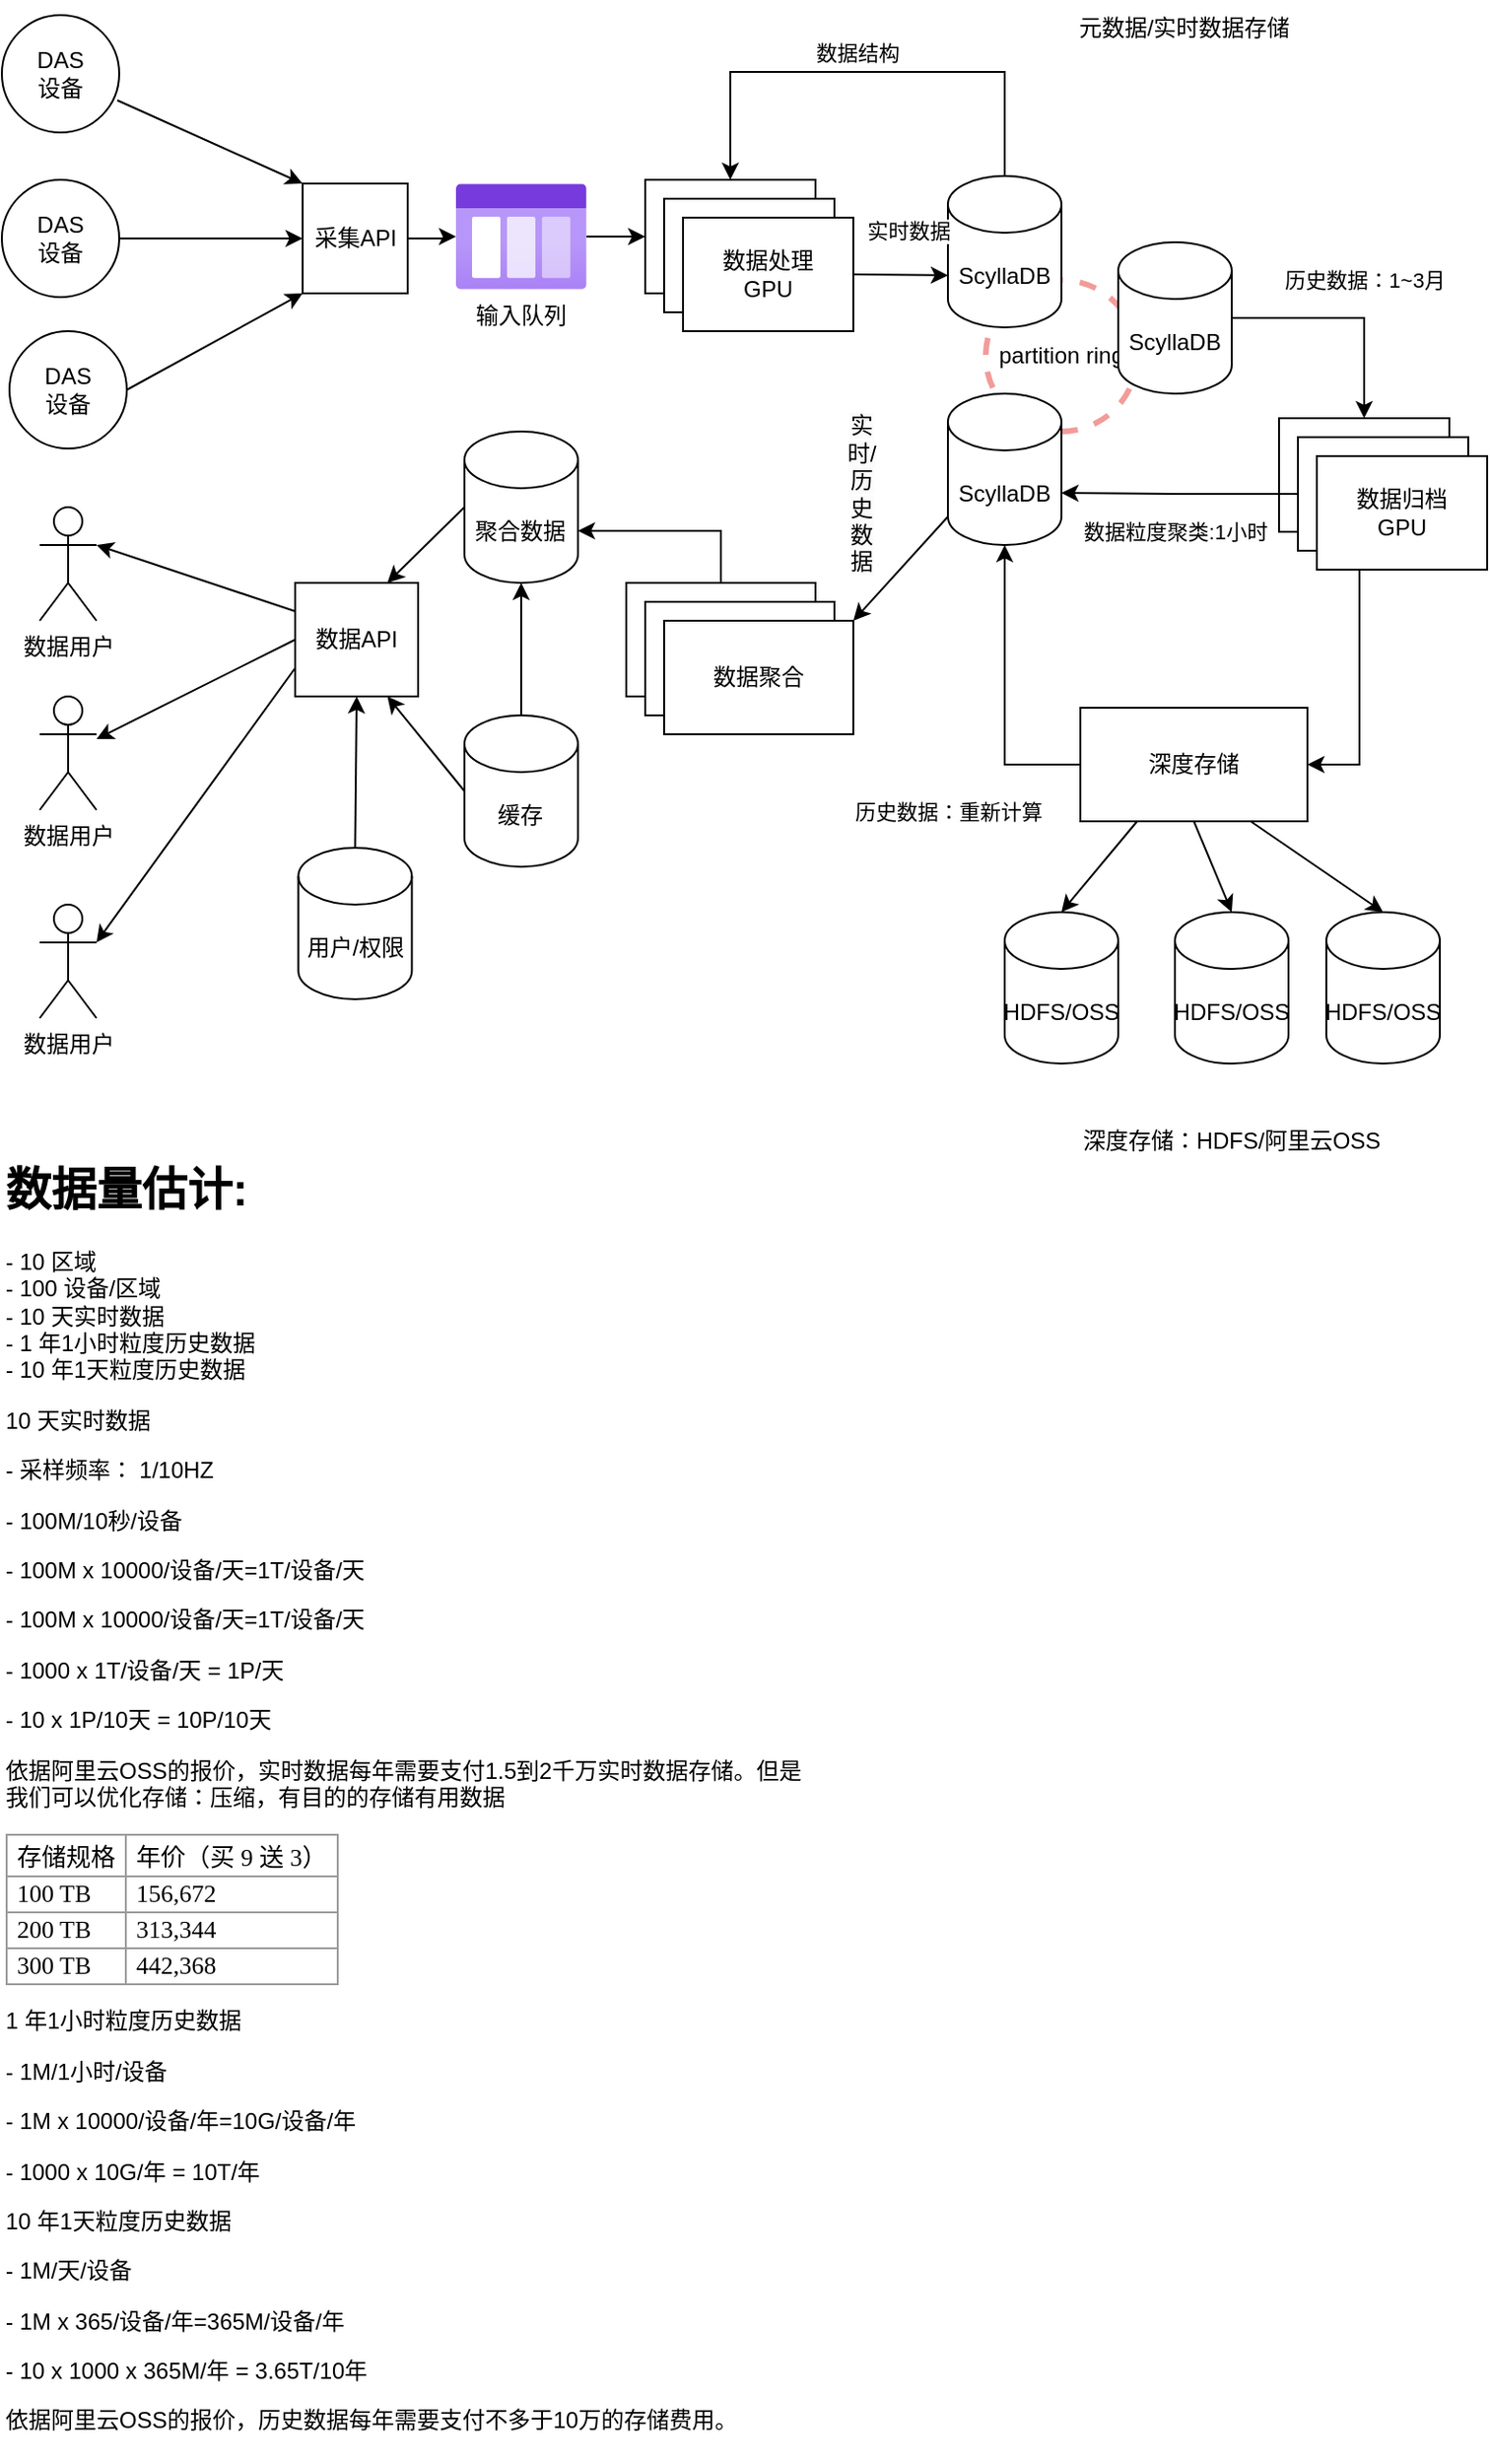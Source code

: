<mxfile version="24.7.17" pages="2">
  <diagram id="swXGphNpvIYbbXM5C8od" name="TSDBv1">
    <mxGraphModel dx="1427" dy="808" grid="1" gridSize="10" guides="1" tooltips="1" connect="1" arrows="1" fold="1" page="1" pageScale="1" pageWidth="850" pageHeight="1100" math="0" shadow="0">
      <root>
        <mxCell id="0" />
        <mxCell id="1" parent="0" />
        <mxCell id="ZQchCDB8Zwt-naNgQo28-5" value="" style="group" parent="1" vertex="1" connectable="0">
          <mxGeometry x="540" y="170" width="160" height="200" as="geometry" />
        </mxCell>
        <mxCell id="ZQchCDB8Zwt-naNgQo28-4" value="partition ring" style="ellipse;whiteSpace=wrap;html=1;aspect=fixed;dashed=1;strokeColor=#F19C99;strokeWidth=3;" parent="ZQchCDB8Zwt-naNgQo28-5" vertex="1">
          <mxGeometry x="20" y="60" width="80" height="80" as="geometry" />
        </mxCell>
        <mxCell id="ZQchCDB8Zwt-naNgQo28-1" value="ScyllaDB" style="shape=cylinder3;whiteSpace=wrap;html=1;boundedLbl=1;backgroundOutline=1;size=15;" parent="ZQchCDB8Zwt-naNgQo28-5" vertex="1">
          <mxGeometry y="5" width="60" height="80" as="geometry" />
        </mxCell>
        <mxCell id="ZQchCDB8Zwt-naNgQo28-2" value="ScyllaDB" style="shape=cylinder3;whiteSpace=wrap;html=1;boundedLbl=1;backgroundOutline=1;size=15;" parent="ZQchCDB8Zwt-naNgQo28-5" vertex="1">
          <mxGeometry x="90" y="40" width="60" height="80" as="geometry" />
        </mxCell>
        <mxCell id="ZQchCDB8Zwt-naNgQo28-3" value="ScyllaDB" style="shape=cylinder3;whiteSpace=wrap;html=1;boundedLbl=1;backgroundOutline=1;size=15;" parent="ZQchCDB8Zwt-naNgQo28-5" vertex="1">
          <mxGeometry y="120" width="60" height="80" as="geometry" />
        </mxCell>
        <mxCell id="g1LoQcaf_CNVdT-t-yIG-4" value="" style="edgeStyle=orthogonalEdgeStyle;rounded=0;orthogonalLoop=1;jettySize=auto;html=1;" parent="1" source="ZQchCDB8Zwt-naNgQo28-6" target="ZQchCDB8Zwt-naNgQo28-15" edge="1">
          <mxGeometry relative="1" as="geometry" />
        </mxCell>
        <mxCell id="ZQchCDB8Zwt-naNgQo28-6" value="输入队列" style="image;aspect=fixed;html=1;points=[];align=center;fontSize=12;image=img/lib/azure2/general/Storage_Queue.svg;" parent="1" vertex="1">
          <mxGeometry x="280" y="179" width="68.92" height="56" as="geometry" />
        </mxCell>
        <mxCell id="ZQchCDB8Zwt-naNgQo28-9" value="DAS&lt;div&gt;设备&lt;/div&gt;" style="ellipse;whiteSpace=wrap;html=1;aspect=fixed;" parent="1" vertex="1">
          <mxGeometry x="40" y="90" width="62" height="62" as="geometry" />
        </mxCell>
        <mxCell id="ZQchCDB8Zwt-naNgQo28-10" value="DAS&lt;div&gt;设备&lt;/div&gt;" style="ellipse;whiteSpace=wrap;html=1;aspect=fixed;" parent="1" vertex="1">
          <mxGeometry x="44" y="257" width="62" height="62" as="geometry" />
        </mxCell>
        <mxCell id="ZQchCDB8Zwt-naNgQo28-11" value="DAS&lt;div&gt;设备&lt;/div&gt;" style="ellipse;whiteSpace=wrap;html=1;aspect=fixed;" parent="1" vertex="1">
          <mxGeometry x="40" y="177" width="62" height="62" as="geometry" />
        </mxCell>
        <mxCell id="ZQchCDB8Zwt-naNgQo28-13" value="" style="endArrow=classic;html=1;rounded=0;exitX=1;exitY=0.5;exitDx=0;exitDy=0;entryX=0;entryY=0.5;entryDx=0;entryDy=0;" parent="1" source="ZQchCDB8Zwt-naNgQo28-11" target="qLi3Aov7Bp-ud-mRo5AY-3" edge="1">
          <mxGeometry width="50" height="50" relative="1" as="geometry">
            <mxPoint x="200" y="270" as="sourcePoint" />
            <mxPoint x="250" y="220" as="targetPoint" />
          </mxGeometry>
        </mxCell>
        <mxCell id="ZQchCDB8Zwt-naNgQo28-14" value="" style="endArrow=classic;html=1;rounded=0;exitX=1;exitY=0.5;exitDx=0;exitDy=0;entryX=0;entryY=1;entryDx=0;entryDy=0;" parent="1" source="ZQchCDB8Zwt-naNgQo28-10" target="qLi3Aov7Bp-ud-mRo5AY-3" edge="1">
          <mxGeometry width="50" height="50" relative="1" as="geometry">
            <mxPoint x="400" y="340" as="sourcePoint" />
            <mxPoint x="250" y="240" as="targetPoint" />
          </mxGeometry>
        </mxCell>
        <mxCell id="ZQchCDB8Zwt-naNgQo28-16" value="" style="endArrow=classic;html=1;rounded=0;entryX=0;entryY=0;entryDx=0;entryDy=52.5;exitX=1;exitY=0.5;exitDx=0;exitDy=0;entryPerimeter=0;" parent="1" source="g1LoQcaf_CNVdT-t-yIG-13" target="ZQchCDB8Zwt-naNgQo28-1" edge="1">
          <mxGeometry width="50" height="50" relative="1" as="geometry">
            <mxPoint x="400" y="340" as="sourcePoint" />
            <mxPoint x="450" y="290" as="targetPoint" />
          </mxGeometry>
        </mxCell>
        <mxCell id="g1LoQcaf_CNVdT-t-yIG-1" value="实时数据" style="edgeLabel;html=1;align=center;verticalAlign=middle;resizable=0;points=[];" parent="ZQchCDB8Zwt-naNgQo28-16" vertex="1" connectable="0">
          <mxGeometry x="0.115" y="4" relative="1" as="geometry">
            <mxPoint x="1" y="-20" as="offset" />
          </mxGeometry>
        </mxCell>
        <mxCell id="ZQchCDB8Zwt-naNgQo28-17" value="数据API" style="rounded=0;whiteSpace=wrap;html=1;" parent="1" vertex="1">
          <mxGeometry x="195" y="390" width="65" height="60" as="geometry" />
        </mxCell>
        <mxCell id="ZQchCDB8Zwt-naNgQo28-18" value="HDFS/OSS" style="shape=cylinder3;whiteSpace=wrap;html=1;boundedLbl=1;backgroundOutline=1;size=15;" parent="1" vertex="1">
          <mxGeometry x="570" y="564" width="60" height="80" as="geometry" />
        </mxCell>
        <mxCell id="ZQchCDB8Zwt-naNgQo28-19" value="HDFS/OSS" style="shape=cylinder3;whiteSpace=wrap;html=1;boundedLbl=1;backgroundOutline=1;size=15;" parent="1" vertex="1">
          <mxGeometry x="660" y="564" width="60" height="80" as="geometry" />
        </mxCell>
        <mxCell id="ZQchCDB8Zwt-naNgQo28-20" value="HDFS/OSS" style="shape=cylinder3;whiteSpace=wrap;html=1;boundedLbl=1;backgroundOutline=1;size=15;" parent="1" vertex="1">
          <mxGeometry x="740" y="564" width="60" height="80" as="geometry" />
        </mxCell>
        <mxCell id="ZQchCDB8Zwt-naNgQo28-21" value="深度存储：HDFS/阿里云OSS" style="text;html=1;align=center;verticalAlign=middle;whiteSpace=wrap;rounded=0;" parent="1" vertex="1">
          <mxGeometry x="605" y="670" width="170" height="30" as="geometry" />
        </mxCell>
        <mxCell id="ZQchCDB8Zwt-naNgQo28-22" value="深度存储" style="rounded=0;whiteSpace=wrap;html=1;" parent="1" vertex="1">
          <mxGeometry x="610" y="456" width="120" height="60" as="geometry" />
        </mxCell>
        <mxCell id="ZQchCDB8Zwt-naNgQo28-23" value="历史数据：1~3月" style="edgeStyle=orthogonalEdgeStyle;rounded=0;orthogonalLoop=1;jettySize=auto;html=1;entryX=0.5;entryY=0;entryDx=0;entryDy=0;" parent="1" source="ZQchCDB8Zwt-naNgQo28-2" target="AxLFY0jslGVQcvQhgDQ8-2" edge="1">
          <mxGeometry x="0.138" y="-20" relative="1" as="geometry">
            <mxPoint x="20" y="-20" as="offset" />
          </mxGeometry>
        </mxCell>
        <mxCell id="ZQchCDB8Zwt-naNgQo28-24" value="" style="endArrow=classic;html=1;rounded=0;exitX=0.25;exitY=1;exitDx=0;exitDy=0;entryX=0.5;entryY=0;entryDx=0;entryDy=0;entryPerimeter=0;" parent="1" source="ZQchCDB8Zwt-naNgQo28-22" target="ZQchCDB8Zwt-naNgQo28-18" edge="1">
          <mxGeometry width="50" height="50" relative="1" as="geometry">
            <mxPoint x="470" y="524" as="sourcePoint" />
            <mxPoint x="520" y="474" as="targetPoint" />
          </mxGeometry>
        </mxCell>
        <mxCell id="ZQchCDB8Zwt-naNgQo28-25" value="" style="endArrow=classic;html=1;rounded=0;entryX=0.5;entryY=0;entryDx=0;entryDy=0;entryPerimeter=0;exitX=0.5;exitY=1;exitDx=0;exitDy=0;" parent="1" source="ZQchCDB8Zwt-naNgQo28-22" target="ZQchCDB8Zwt-naNgQo28-19" edge="1">
          <mxGeometry width="50" height="50" relative="1" as="geometry">
            <mxPoint x="670" y="524" as="sourcePoint" />
            <mxPoint x="610" y="574" as="targetPoint" />
          </mxGeometry>
        </mxCell>
        <mxCell id="ZQchCDB8Zwt-naNgQo28-26" value="" style="endArrow=classic;html=1;rounded=0;exitX=0.75;exitY=1;exitDx=0;exitDy=0;entryX=0.5;entryY=0;entryDx=0;entryDy=0;entryPerimeter=0;" parent="1" source="ZQchCDB8Zwt-naNgQo28-22" target="ZQchCDB8Zwt-naNgQo28-20" edge="1">
          <mxGeometry width="50" height="50" relative="1" as="geometry">
            <mxPoint x="660" y="536" as="sourcePoint" />
            <mxPoint x="620" y="584" as="targetPoint" />
          </mxGeometry>
        </mxCell>
        <mxCell id="ZQchCDB8Zwt-naNgQo28-27" value="元数据/实时数据存储" style="text;html=1;align=center;verticalAlign=middle;whiteSpace=wrap;rounded=0;" parent="1" vertex="1">
          <mxGeometry x="600" y="82" width="130" height="30" as="geometry" />
        </mxCell>
        <mxCell id="ZQchCDB8Zwt-naNgQo28-29" value="" style="endArrow=classic;html=1;rounded=0;entryX=1;entryY=0;entryDx=0;entryDy=0;exitX=0;exitY=1;exitDx=0;exitDy=-15;exitPerimeter=0;" parent="1" source="ZQchCDB8Zwt-naNgQo28-3" target="g1LoQcaf_CNVdT-t-yIG-10" edge="1">
          <mxGeometry width="50" height="50" relative="1" as="geometry">
            <mxPoint x="490" y="250" as="sourcePoint" />
            <mxPoint x="450" y="290" as="targetPoint" />
          </mxGeometry>
        </mxCell>
        <mxCell id="ZQchCDB8Zwt-naNgQo28-30" value="&lt;span style=&quot;font-size: 12px; text-wrap: wrap; background-color: rgb(251, 251, 251);&quot;&gt;实时/历史数据&lt;/span&gt;" style="edgeLabel;html=1;align=center;verticalAlign=middle;resizable=0;points=[];rotation=0;" parent="ZQchCDB8Zwt-naNgQo28-29" vertex="1" connectable="0">
          <mxGeometry x="-0.079" y="-1" relative="1" as="geometry">
            <mxPoint x="-23" y="-37" as="offset" />
          </mxGeometry>
        </mxCell>
        <mxCell id="ZQchCDB8Zwt-naNgQo28-31" value="" style="endArrow=classic;html=1;rounded=0;exitX=0;exitY=0.5;exitDx=0;exitDy=0;entryX=0.5;entryY=1;entryDx=0;entryDy=0;entryPerimeter=0;" parent="1" source="ZQchCDB8Zwt-naNgQo28-22" target="ZQchCDB8Zwt-naNgQo28-3" edge="1">
          <mxGeometry width="50" height="50" relative="1" as="geometry">
            <mxPoint x="400" y="340" as="sourcePoint" />
            <mxPoint x="590" y="220" as="targetPoint" />
            <Array as="points">
              <mxPoint x="570" y="486" />
            </Array>
          </mxGeometry>
        </mxCell>
        <mxCell id="ZQchCDB8Zwt-naNgQo28-40" value="历史数据：重新计算" style="edgeLabel;html=1;align=center;verticalAlign=middle;resizable=0;points=[];" parent="ZQchCDB8Zwt-naNgQo28-31" vertex="1" connectable="0">
          <mxGeometry x="-0.096" relative="1" as="geometry">
            <mxPoint x="-30" y="55" as="offset" />
          </mxGeometry>
        </mxCell>
        <mxCell id="ZQchCDB8Zwt-naNgQo28-32" value="数据用户" style="shape=umlActor;verticalLabelPosition=bottom;verticalAlign=top;html=1;outlineConnect=0;" parent="1" vertex="1">
          <mxGeometry x="60.0" y="350" width="30" height="60" as="geometry" />
        </mxCell>
        <mxCell id="ZQchCDB8Zwt-naNgQo28-33" value="数据用户" style="shape=umlActor;verticalLabelPosition=bottom;verticalAlign=top;html=1;outlineConnect=0;" parent="1" vertex="1">
          <mxGeometry x="60.0" y="450" width="30" height="60" as="geometry" />
        </mxCell>
        <mxCell id="ZQchCDB8Zwt-naNgQo28-34" value="数据用户" style="shape=umlActor;verticalLabelPosition=bottom;verticalAlign=top;html=1;outlineConnect=0;" parent="1" vertex="1">
          <mxGeometry x="60" y="560" width="30" height="60" as="geometry" />
        </mxCell>
        <mxCell id="ZQchCDB8Zwt-naNgQo28-37" value="" style="endArrow=classic;html=1;rounded=0;exitX=0;exitY=0.25;exitDx=0;exitDy=0;entryX=1;entryY=0.333;entryDx=0;entryDy=0;entryPerimeter=0;" parent="1" source="ZQchCDB8Zwt-naNgQo28-17" target="ZQchCDB8Zwt-naNgQo28-32" edge="1">
          <mxGeometry width="50" height="50" relative="1" as="geometry">
            <mxPoint x="304.46" y="390" as="sourcePoint" />
            <mxPoint x="224.46" y="540" as="targetPoint" />
          </mxGeometry>
        </mxCell>
        <mxCell id="ZQchCDB8Zwt-naNgQo28-38" value="" style="endArrow=classic;html=1;rounded=0;exitX=0;exitY=0.5;exitDx=0;exitDy=0;" parent="1" source="ZQchCDB8Zwt-naNgQo28-17" target="ZQchCDB8Zwt-naNgQo28-33" edge="1">
          <mxGeometry width="50" height="50" relative="1" as="geometry">
            <mxPoint x="272.46" y="460" as="sourcePoint" />
            <mxPoint x="229.46" y="560" as="targetPoint" />
          </mxGeometry>
        </mxCell>
        <mxCell id="ZQchCDB8Zwt-naNgQo28-39" value="" style="endArrow=classic;html=1;rounded=0;exitX=0;exitY=0.75;exitDx=0;exitDy=0;entryX=1;entryY=0.333;entryDx=0;entryDy=0;entryPerimeter=0;" parent="1" source="ZQchCDB8Zwt-naNgQo28-17" target="ZQchCDB8Zwt-naNgQo28-34" edge="1">
          <mxGeometry width="50" height="50" relative="1" as="geometry">
            <mxPoint x="282.46" y="470" as="sourcePoint" />
            <mxPoint x="239.46" y="570" as="targetPoint" />
          </mxGeometry>
        </mxCell>
        <mxCell id="g1LoQcaf_CNVdT-t-yIG-2" value="" style="endArrow=classic;html=1;rounded=0;exitX=0.984;exitY=0.726;exitDx=0;exitDy=0;exitPerimeter=0;entryX=0;entryY=0;entryDx=0;entryDy=0;" parent="1" source="ZQchCDB8Zwt-naNgQo28-9" target="qLi3Aov7Bp-ud-mRo5AY-3" edge="1">
          <mxGeometry width="50" height="50" relative="1" as="geometry">
            <mxPoint x="130" y="100" as="sourcePoint" />
            <mxPoint x="450" y="400" as="targetPoint" />
          </mxGeometry>
        </mxCell>
        <mxCell id="g1LoQcaf_CNVdT-t-yIG-6" value="" style="edgeStyle=orthogonalEdgeStyle;rounded=0;orthogonalLoop=1;jettySize=auto;html=1;entryX=1;entryY=0;entryDx=0;entryDy=52.5;entryPerimeter=0;exitX=0.5;exitY=0;exitDx=0;exitDy=0;" parent="1" source="g1LoQcaf_CNVdT-t-yIG-5" target="qLi3Aov7Bp-ud-mRo5AY-13" edge="1">
          <mxGeometry relative="1" as="geometry" />
        </mxCell>
        <mxCell id="g1LoQcaf_CNVdT-t-yIG-7" value="用户/权限" style="shape=cylinder3;whiteSpace=wrap;html=1;boundedLbl=1;backgroundOutline=1;size=15;" parent="1" vertex="1">
          <mxGeometry x="196.69" y="530" width="60" height="80" as="geometry" />
        </mxCell>
        <mxCell id="g1LoQcaf_CNVdT-t-yIG-8" value="" style="endArrow=classic;html=1;rounded=0;exitX=0.5;exitY=0;exitDx=0;exitDy=0;exitPerimeter=0;entryX=0.5;entryY=1;entryDx=0;entryDy=0;" parent="1" source="g1LoQcaf_CNVdT-t-yIG-7" target="ZQchCDB8Zwt-naNgQo28-17" edge="1">
          <mxGeometry width="50" height="50" relative="1" as="geometry">
            <mxPoint x="400" y="450" as="sourcePoint" />
            <mxPoint x="450" y="400" as="targetPoint" />
          </mxGeometry>
        </mxCell>
        <mxCell id="g1LoQcaf_CNVdT-t-yIG-11" value="" style="group" parent="1" vertex="1" connectable="0">
          <mxGeometry x="370" y="390" width="120" height="80" as="geometry" />
        </mxCell>
        <mxCell id="g1LoQcaf_CNVdT-t-yIG-5" value="数据聚合" style="rounded=0;whiteSpace=wrap;html=1;" parent="g1LoQcaf_CNVdT-t-yIG-11" vertex="1">
          <mxGeometry width="100" height="60" as="geometry" />
        </mxCell>
        <mxCell id="g1LoQcaf_CNVdT-t-yIG-9" value="数据聚合" style="rounded=0;whiteSpace=wrap;html=1;" parent="g1LoQcaf_CNVdT-t-yIG-11" vertex="1">
          <mxGeometry x="10" y="10" width="100" height="60" as="geometry" />
        </mxCell>
        <mxCell id="g1LoQcaf_CNVdT-t-yIG-10" value="数据聚合" style="rounded=0;whiteSpace=wrap;html=1;" parent="g1LoQcaf_CNVdT-t-yIG-11" vertex="1">
          <mxGeometry x="20" y="20" width="100" height="60" as="geometry" />
        </mxCell>
        <mxCell id="g1LoQcaf_CNVdT-t-yIG-14" value="" style="group" parent="1" vertex="1" connectable="0">
          <mxGeometry x="380" y="177" width="110" height="80" as="geometry" />
        </mxCell>
        <mxCell id="ZQchCDB8Zwt-naNgQo28-15" value="数据处理&lt;div&gt;GPU&lt;/div&gt;" style="rounded=0;whiteSpace=wrap;html=1;" parent="g1LoQcaf_CNVdT-t-yIG-14" vertex="1">
          <mxGeometry width="90" height="60" as="geometry" />
        </mxCell>
        <mxCell id="g1LoQcaf_CNVdT-t-yIG-12" value="数据处理&lt;div&gt;GPU&lt;/div&gt;" style="rounded=0;whiteSpace=wrap;html=1;" parent="g1LoQcaf_CNVdT-t-yIG-14" vertex="1">
          <mxGeometry x="10" y="10" width="90" height="60" as="geometry" />
        </mxCell>
        <mxCell id="g1LoQcaf_CNVdT-t-yIG-13" value="数据处理&lt;div&gt;GPU&lt;/div&gt;" style="rounded=0;whiteSpace=wrap;html=1;" parent="g1LoQcaf_CNVdT-t-yIG-14" vertex="1">
          <mxGeometry x="20" y="20" width="90" height="60" as="geometry" />
        </mxCell>
        <mxCell id="AxLFY0jslGVQcvQhgDQ8-1" value="" style="group" parent="1" vertex="1" connectable="0">
          <mxGeometry x="715" y="303" width="110" height="80" as="geometry" />
        </mxCell>
        <mxCell id="AxLFY0jslGVQcvQhgDQ8-2" value="数据处理&lt;div&gt;GPU&lt;/div&gt;" style="rounded=0;whiteSpace=wrap;html=1;" parent="AxLFY0jslGVQcvQhgDQ8-1" vertex="1">
          <mxGeometry width="90" height="60" as="geometry" />
        </mxCell>
        <mxCell id="AxLFY0jslGVQcvQhgDQ8-3" value="数据处理&lt;div&gt;GPU&lt;/div&gt;" style="rounded=0;whiteSpace=wrap;html=1;" parent="AxLFY0jslGVQcvQhgDQ8-1" vertex="1">
          <mxGeometry x="10" y="10" width="90" height="60" as="geometry" />
        </mxCell>
        <mxCell id="AxLFY0jslGVQcvQhgDQ8-4" value="数据归档&lt;div&gt;GPU&lt;/div&gt;" style="rounded=0;whiteSpace=wrap;html=1;" parent="AxLFY0jslGVQcvQhgDQ8-1" vertex="1">
          <mxGeometry x="20" y="20" width="90" height="60" as="geometry" />
        </mxCell>
        <mxCell id="AxLFY0jslGVQcvQhgDQ8-6" value="" style="edgeStyle=orthogonalEdgeStyle;rounded=0;orthogonalLoop=1;jettySize=auto;html=1;entryX=1;entryY=0.5;entryDx=0;entryDy=0;exitX=0.25;exitY=1;exitDx=0;exitDy=0;" parent="1" source="AxLFY0jslGVQcvQhgDQ8-4" target="ZQchCDB8Zwt-naNgQo28-22" edge="1">
          <mxGeometry relative="1" as="geometry" />
        </mxCell>
        <mxCell id="AxLFY0jslGVQcvQhgDQ8-8" value="" style="edgeStyle=orthogonalEdgeStyle;rounded=0;orthogonalLoop=1;jettySize=auto;html=1;entryX=1;entryY=0;entryDx=0;entryDy=52.5;entryPerimeter=0;" parent="1" source="AxLFY0jslGVQcvQhgDQ8-3" target="ZQchCDB8Zwt-naNgQo28-3" edge="1">
          <mxGeometry relative="1" as="geometry">
            <mxPoint x="645" y="350" as="targetPoint" />
          </mxGeometry>
        </mxCell>
        <mxCell id="AxLFY0jslGVQcvQhgDQ8-9" value="数据粒度聚类:1小时" style="edgeLabel;html=1;align=center;verticalAlign=middle;resizable=0;points=[];" parent="AxLFY0jslGVQcvQhgDQ8-8" vertex="1" connectable="0">
          <mxGeometry x="-0.044" y="1" relative="1" as="geometry">
            <mxPoint x="-5" y="19" as="offset" />
          </mxGeometry>
        </mxCell>
        <mxCell id="AxLFY0jslGVQcvQhgDQ8-10" value="&lt;h1 style=&quot;margin-top: 0px;&quot;&gt;数据量估计:&lt;/h1&gt;&lt;div&gt;- 10 区域&lt;/div&gt;&lt;div&gt;- 100 设备/区域&lt;/div&gt;&lt;div&gt;- 10 天实时数据&lt;br&gt;&lt;/div&gt;&lt;div&gt;- 1 年1小时粒度历史数据&lt;br&gt;&lt;/div&gt;&lt;div&gt;- 10 年1天&lt;span style=&quot;background-color: initial;&quot;&gt;粒度&lt;/span&gt;&lt;span style=&quot;background-color: initial;&quot;&gt;历史数据&lt;/span&gt;&lt;/div&gt;&lt;p&gt;10 天实时数据&lt;br&gt;&lt;/p&gt;&lt;p&gt;- 采样频率： 1/10HZ&lt;/p&gt;&lt;p&gt;- 100M/10秒/设备&lt;/p&gt;&lt;p&gt;- 100M x 10000/设备&lt;span style=&quot;background-color: initial;&quot;&gt;/&lt;/span&gt;&lt;span style=&quot;background-color: initial;&quot;&gt;天&lt;/span&gt;&lt;span style=&quot;background-color: initial;&quot;&gt;=1T&lt;/span&gt;&lt;span style=&quot;background-color: initial;&quot;&gt;/设备&lt;/span&gt;&lt;span style=&quot;background-color: initial;&quot;&gt;/&lt;/span&gt;&lt;span style=&quot;background-color: initial;&quot;&gt;天&lt;/span&gt;&lt;/p&gt;&lt;p&gt;- 100M x 10000/设备&lt;span style=&quot;background-color: initial;&quot;&gt;/&lt;/span&gt;&lt;span style=&quot;background-color: initial;&quot;&gt;天&lt;/span&gt;&lt;span style=&quot;background-color: initial;&quot;&gt;=1T&lt;/span&gt;&lt;span style=&quot;background-color: initial;&quot;&gt;/设备&lt;/span&gt;&lt;span style=&quot;background-color: initial;&quot;&gt;/&lt;/span&gt;&lt;span style=&quot;background-color: initial;&quot;&gt;天&lt;/span&gt;&lt;br&gt;&lt;/p&gt;&lt;p&gt;&lt;span style=&quot;background-color: initial;&quot;&gt;- 1000&amp;nbsp;&lt;/span&gt;&lt;span style=&quot;background-color: initial;&quot;&gt;x&lt;/span&gt;&lt;span style=&quot;background-color: initial;&quot;&gt;&amp;nbsp;&lt;/span&gt;&lt;span style=&quot;background-color: initial;&quot;&gt;1T&lt;/span&gt;&lt;span style=&quot;background-color: initial;&quot;&gt;/设备&lt;/span&gt;&lt;span style=&quot;background-color: initial;&quot;&gt;/&lt;/span&gt;&lt;span style=&quot;background-color: initial;&quot;&gt;天 =&lt;/span&gt;&lt;span style=&quot;background-color: initial;&quot;&gt;&amp;nbsp;1P/&lt;/span&gt;&lt;span style=&quot;background-color: initial;&quot;&gt;天&lt;/span&gt;&lt;/p&gt;&lt;p&gt;&lt;span style=&quot;background-color: initial;&quot;&gt;- 10&amp;nbsp;&lt;/span&gt;&lt;span style=&quot;background-color: initial;&quot;&gt;x&lt;/span&gt;&lt;span style=&quot;background-color: initial;&quot;&gt;&amp;nbsp;&lt;/span&gt;&lt;span style=&quot;background-color: initial;&quot;&gt;1P&lt;/span&gt;&lt;span style=&quot;background-color: initial;&quot;&gt;/10&lt;/span&gt;&lt;span style=&quot;background-color: initial;&quot;&gt;天 =&lt;/span&gt;&lt;span style=&quot;background-color: initial;&quot;&gt;&amp;nbsp;10P/10&lt;/span&gt;&lt;span style=&quot;background-color: initial;&quot;&gt;天&lt;/span&gt;&lt;span style=&quot;background-color: initial;&quot;&gt;&lt;br&gt;&lt;/span&gt;&lt;/p&gt;&lt;p&gt;依据阿里云OSS的报价，实时数据每年需要支付1.5到2千万实时数据&lt;span style=&quot;background-color: initial;&quot;&gt;存储&lt;/span&gt;&lt;span style=&quot;background-color: initial;&quot;&gt;。但是我们可以优化存储：压缩，有目的的存储有用数据&lt;/span&gt;&lt;/p&gt;&lt;table style=&quot;border-collapse: collapse;&quot; class=&quot;t1&quot; cellpadding=&quot;0&quot; cellspacing=&quot;0&quot;&gt;&lt;tbody&gt;&lt;tr&gt;&lt;td style=&quot;border-style: solid; border-width: 1px; border-color: rgb(154, 154, 154); padding: 1px 5px;&quot; class=&quot;td1&quot; valign=&quot;top&quot;&gt;&lt;p style=&quot;margin: 0px; font-variant-numeric: normal; font-variant-east-asian: normal; font-variant-alternates: normal; font-size-adjust: none; font-kerning: auto; font-optical-sizing: auto; font-feature-settings: normal; font-variation-settings: normal; font-variant-position: normal; font-stretch: normal; font-size: 13px; line-height: normal; font-family: &amp;quot;.PingFang SC&amp;quot;;&quot; class=&quot;p1&quot;&gt;存储规格&lt;/p&gt;&lt;/td&gt;&lt;td style=&quot;border-style: solid; border-width: 1px; border-color: rgb(154, 154, 154); padding: 1px 5px;&quot; class=&quot;td1&quot; valign=&quot;top&quot;&gt;&lt;p style=&quot;margin: 0px; font-variant-numeric: normal; font-variant-east-asian: normal; font-variant-alternates: normal; font-size-adjust: none; font-kerning: auto; font-optical-sizing: auto; font-feature-settings: normal; font-variation-settings: normal; font-variant-position: normal; font-stretch: normal; font-size: 13px; line-height: normal; font-family: &amp;quot;.PingFang SC&amp;quot;;&quot; class=&quot;p1&quot;&gt;年价（买&lt;span style=&quot;font-variant-numeric: normal; font-variant-east-asian: normal; font-variant-alternates: normal; font-size-adjust: none; font-kerning: auto; font-optical-sizing: auto; font-feature-settings: normal; font-variation-settings: normal; font-variant-position: normal; font-stretch: normal; line-height: normal; font-family: &amp;quot;.AppleSystemUIFont&amp;quot;;&quot; class=&quot;s1&quot;&gt; 9 &lt;/span&gt;送&lt;span style=&quot;font-variant-numeric: normal; font-variant-east-asian: normal; font-variant-alternates: normal; font-size-adjust: none; font-kerning: auto; font-optical-sizing: auto; font-feature-settings: normal; font-variation-settings: normal; font-variant-position: normal; font-stretch: normal; line-height: normal; font-family: &amp;quot;.AppleSystemUIFont&amp;quot;;&quot; class=&quot;s1&quot;&gt; 3&lt;/span&gt;）&lt;/p&gt;&lt;/td&gt;&lt;/tr&gt;&lt;tr&gt;&lt;td style=&quot;border-style: solid; border-width: 1px; border-color: rgb(154, 154, 154); padding: 1px 5px;&quot; class=&quot;td1&quot; valign=&quot;top&quot;&gt;&lt;p style=&quot;margin: 0px; font-variant-numeric: normal; font-variant-east-asian: normal; font-variant-alternates: normal; font-size-adjust: none; font-kerning: auto; font-optical-sizing: auto; font-feature-settings: normal; font-variation-settings: normal; font-variant-position: normal; font-stretch: normal; font-size: 13px; line-height: normal; font-family: &amp;quot;.AppleSystemUIFont&amp;quot;;&quot; class=&quot;p2&quot;&gt;100 TB&lt;/p&gt;&lt;/td&gt;&lt;td style=&quot;border-style: solid; border-width: 1px; border-color: rgb(154, 154, 154); padding: 1px 5px;&quot; class=&quot;td1&quot; valign=&quot;top&quot;&gt;&lt;p style=&quot;margin: 0px; font-variant-numeric: normal; font-variant-east-asian: normal; font-variant-alternates: normal; font-size-adjust: none; font-kerning: auto; font-optical-sizing: auto; font-feature-settings: normal; font-variation-settings: normal; font-variant-position: normal; font-stretch: normal; font-size: 13px; line-height: normal; font-family: &amp;quot;.AppleSystemUIFont&amp;quot;;&quot; class=&quot;p2&quot;&gt;156,672&lt;/p&gt;&lt;/td&gt;&lt;/tr&gt;&lt;tr&gt;&lt;td style=&quot;border-style: solid; border-width: 1px; border-color: rgb(154, 154, 154); padding: 1px 5px;&quot; class=&quot;td1&quot; valign=&quot;top&quot;&gt;&lt;p style=&quot;margin: 0px; font-variant-numeric: normal; font-variant-east-asian: normal; font-variant-alternates: normal; font-size-adjust: none; font-kerning: auto; font-optical-sizing: auto; font-feature-settings: normal; font-variation-settings: normal; font-variant-position: normal; font-stretch: normal; font-size: 13px; line-height: normal; font-family: &amp;quot;.AppleSystemUIFont&amp;quot;;&quot; class=&quot;p2&quot;&gt;200 TB&lt;/p&gt;&lt;/td&gt;&lt;td style=&quot;border-style: solid; border-width: 1px; border-color: rgb(154, 154, 154); padding: 1px 5px;&quot; class=&quot;td1&quot; valign=&quot;top&quot;&gt;&lt;p style=&quot;margin: 0px; font-variant-numeric: normal; font-variant-east-asian: normal; font-variant-alternates: normal; font-size-adjust: none; font-kerning: auto; font-optical-sizing: auto; font-feature-settings: normal; font-variation-settings: normal; font-variant-position: normal; font-stretch: normal; font-size: 13px; line-height: normal; font-family: &amp;quot;.AppleSystemUIFont&amp;quot;;&quot; class=&quot;p2&quot;&gt;313,344&lt;/p&gt;&lt;/td&gt;&lt;/tr&gt;&lt;tr&gt;&lt;td style=&quot;border-style: solid; border-width: 1px; border-color: rgb(154, 154, 154); padding: 1px 5px;&quot; class=&quot;td1&quot; valign=&quot;top&quot;&gt;&lt;p style=&quot;margin: 0px; font-variant-numeric: normal; font-variant-east-asian: normal; font-variant-alternates: normal; font-size-adjust: none; font-kerning: auto; font-optical-sizing: auto; font-feature-settings: normal; font-variation-settings: normal; font-variant-position: normal; font-stretch: normal; font-size: 13px; line-height: normal; font-family: &amp;quot;.AppleSystemUIFont&amp;quot;;&quot; class=&quot;p2&quot;&gt;300 TB&lt;/p&gt;&lt;/td&gt;&lt;td style=&quot;border-style: solid; border-width: 1px; border-color: rgb(154, 154, 154); padding: 1px 5px;&quot; class=&quot;td1&quot; valign=&quot;top&quot;&gt;&lt;p style=&quot;margin: 0px; font-variant-numeric: normal; font-variant-east-asian: normal; font-variant-alternates: normal; font-size-adjust: none; font-kerning: auto; font-optical-sizing: auto; font-feature-settings: normal; font-variation-settings: normal; font-variant-position: normal; font-stretch: normal; font-size: 13px; line-height: normal; font-family: &amp;quot;.AppleSystemUIFont&amp;quot;;&quot; class=&quot;p2&quot;&gt;442,368&lt;/p&gt;&lt;/td&gt;&lt;/tr&gt;&lt;/tbody&gt;&lt;/table&gt;&lt;p&gt;1 年1小时粒度历史数据&lt;br&gt;&lt;/p&gt;&lt;p&gt;-&amp;nbsp;&lt;span style=&quot;background-color: initial;&quot;&gt;1M/1&lt;/span&gt;&lt;span style=&quot;background-color: initial;&quot;&gt;小时&lt;/span&gt;&lt;span style=&quot;background-color: initial;&quot;&gt;/&lt;/span&gt;&lt;span style=&quot;background-color: initial;&quot;&gt;设备&lt;/span&gt;&lt;/p&gt;&lt;p&gt;&lt;span style=&quot;background-color: initial;&quot;&gt;- 1M x 10000/&lt;/span&gt;设备&lt;span style=&quot;background-color: initial;&quot;&gt;/年&lt;/span&gt;&lt;span style=&quot;background-color: initial;&quot;&gt;=10G/&lt;/span&gt;&lt;span style=&quot;background-color: initial;&quot;&gt;设备&lt;/span&gt;&lt;span style=&quot;background-color: initial;&quot;&gt;/年&lt;/span&gt;&lt;/p&gt;&lt;p&gt;&lt;span style=&quot;background-color: initial;&quot;&gt;- 1000 x 10G/&lt;/span&gt;&lt;span style=&quot;background-color: initial;&quot;&gt;年&lt;/span&gt;&lt;span style=&quot;background-color: initial;&quot;&gt;&amp;nbsp;= 10T/&lt;/span&gt;&lt;span style=&quot;background-color: initial;&quot;&gt;年&lt;/span&gt;&lt;/p&gt;&lt;div&gt;10 年1天&lt;span style=&quot;background-color: initial;&quot;&gt;粒度&lt;/span&gt;&lt;span style=&quot;background-color: initial;&quot;&gt;历史数据&lt;/span&gt;&lt;/div&gt;&lt;div&gt;&lt;p&gt;-&amp;nbsp;&lt;span style=&quot;background-color: initial;&quot;&gt;1M/&lt;/span&gt;天&lt;span style=&quot;background-color: initial;&quot;&gt;/&lt;/span&gt;&lt;span style=&quot;background-color: initial;&quot;&gt;设备&lt;/span&gt;&lt;/p&gt;&lt;p&gt;&lt;span style=&quot;background-color: initial;&quot;&gt;- 1M x 365/&lt;/span&gt;设备&lt;span style=&quot;background-color: initial;&quot;&gt;/年&lt;/span&gt;&lt;span style=&quot;background-color: initial;&quot;&gt;=365M/&lt;/span&gt;&lt;span style=&quot;background-color: initial;&quot;&gt;设备&lt;/span&gt;&lt;span style=&quot;background-color: initial;&quot;&gt;/年&lt;/span&gt;&lt;/p&gt;&lt;p&gt;&lt;span style=&quot;background-color: initial;&quot;&gt;- 10&lt;/span&gt;&amp;nbsp;x&amp;nbsp;&lt;span style=&quot;background-color: initial;&quot;&gt;1000 x&amp;nbsp;&lt;/span&gt;365M&lt;span style=&quot;background-color: initial;&quot;&gt;/&lt;/span&gt;&lt;span style=&quot;background-color: initial;&quot;&gt;年&lt;/span&gt;&lt;span style=&quot;background-color: initial;&quot;&gt;&amp;nbsp;= 3.65T/10&lt;/span&gt;&lt;span style=&quot;background-color: initial;&quot;&gt;年&lt;/span&gt;&lt;/p&gt;&lt;p&gt;依据阿里云OSS的报价，历史数据每年需要支付不多于10万的存储费用。&lt;span style=&quot;background-color: initial;&quot;&gt;&lt;br&gt;&lt;/span&gt;&lt;/p&gt;&lt;/div&gt;" style="text;html=1;whiteSpace=wrap;overflow=hidden;rounded=0;" parent="1" vertex="1">
          <mxGeometry x="40" y="690" width="430" height="690" as="geometry" />
        </mxCell>
        <mxCell id="qLi3Aov7Bp-ud-mRo5AY-4" value="" style="edgeStyle=orthogonalEdgeStyle;rounded=0;orthogonalLoop=1;jettySize=auto;html=1;" parent="1" source="qLi3Aov7Bp-ud-mRo5AY-3" target="ZQchCDB8Zwt-naNgQo28-6" edge="1">
          <mxGeometry relative="1" as="geometry" />
        </mxCell>
        <mxCell id="qLi3Aov7Bp-ud-mRo5AY-3" value="采集API" style="rounded=0;whiteSpace=wrap;html=1;" parent="1" vertex="1">
          <mxGeometry x="198.92" y="179" width="55.54" height="58" as="geometry" />
        </mxCell>
        <mxCell id="qLi3Aov7Bp-ud-mRo5AY-5" value="缓存" style="shape=cylinder3;whiteSpace=wrap;html=1;boundedLbl=1;backgroundOutline=1;size=15;" parent="1" vertex="1">
          <mxGeometry x="284.46" y="460" width="60" height="80" as="geometry" />
        </mxCell>
        <mxCell id="qLi3Aov7Bp-ud-mRo5AY-13" value="聚合数据" style="shape=cylinder3;whiteSpace=wrap;html=1;boundedLbl=1;backgroundOutline=1;size=15;" parent="1" vertex="1">
          <mxGeometry x="284.46" y="310" width="60" height="80" as="geometry" />
        </mxCell>
        <mxCell id="qLi3Aov7Bp-ud-mRo5AY-15" value="" style="endArrow=classic;html=1;rounded=0;exitX=0;exitY=0.5;exitDx=0;exitDy=0;exitPerimeter=0;entryX=0.75;entryY=1;entryDx=0;entryDy=0;" parent="1" source="qLi3Aov7Bp-ud-mRo5AY-5" target="ZQchCDB8Zwt-naNgQo28-17" edge="1">
          <mxGeometry width="50" height="50" relative="1" as="geometry">
            <mxPoint x="400" y="390" as="sourcePoint" />
            <mxPoint x="450" y="340" as="targetPoint" />
            <Array as="points" />
          </mxGeometry>
        </mxCell>
        <mxCell id="qLi3Aov7Bp-ud-mRo5AY-17" value="" style="endArrow=classic;html=1;rounded=0;exitX=0.5;exitY=0;exitDx=0;exitDy=0;exitPerimeter=0;entryX=0.5;entryY=1;entryDx=0;entryDy=0;entryPerimeter=0;" parent="1" source="qLi3Aov7Bp-ud-mRo5AY-5" target="qLi3Aov7Bp-ud-mRo5AY-13" edge="1">
          <mxGeometry width="50" height="50" relative="1" as="geometry">
            <mxPoint x="400" y="390" as="sourcePoint" />
            <mxPoint x="450" y="340" as="targetPoint" />
          </mxGeometry>
        </mxCell>
        <mxCell id="qLi3Aov7Bp-ud-mRo5AY-18" value="" style="endArrow=classic;html=1;rounded=0;exitX=0;exitY=0.5;exitDx=0;exitDy=0;exitPerimeter=0;entryX=0.75;entryY=0;entryDx=0;entryDy=0;" parent="1" source="qLi3Aov7Bp-ud-mRo5AY-13" target="ZQchCDB8Zwt-naNgQo28-17" edge="1">
          <mxGeometry width="50" height="50" relative="1" as="geometry">
            <mxPoint x="400" y="390" as="sourcePoint" />
            <mxPoint x="450" y="340" as="targetPoint" />
          </mxGeometry>
        </mxCell>
        <mxCell id="qLi3Aov7Bp-ud-mRo5AY-19" value="" style="endArrow=classic;html=1;rounded=0;exitX=0.5;exitY=0;exitDx=0;exitDy=0;exitPerimeter=0;entryX=0.5;entryY=0;entryDx=0;entryDy=0;" parent="1" source="ZQchCDB8Zwt-naNgQo28-1" target="ZQchCDB8Zwt-naNgQo28-15" edge="1">
          <mxGeometry width="50" height="50" relative="1" as="geometry">
            <mxPoint x="400" y="260" as="sourcePoint" />
            <mxPoint x="450" y="210" as="targetPoint" />
            <Array as="points">
              <mxPoint x="570" y="120" />
              <mxPoint x="425" y="120" />
            </Array>
          </mxGeometry>
        </mxCell>
        <mxCell id="qLi3Aov7Bp-ud-mRo5AY-20" value="数据结构" style="edgeLabel;html=1;align=center;verticalAlign=middle;resizable=0;points=[];" parent="qLi3Aov7Bp-ud-mRo5AY-19" vertex="1" connectable="0">
          <mxGeometry x="0.239" y="-3" relative="1" as="geometry">
            <mxPoint x="26" y="-7" as="offset" />
          </mxGeometry>
        </mxCell>
      </root>
    </mxGraphModel>
  </diagram>
  <diagram name="TSDBv2" id="gxtsGuckOuuEv41V6lsx">
    <mxGraphModel dx="1026" dy="599" grid="1" gridSize="10" guides="1" tooltips="1" connect="1" arrows="1" fold="1" page="1" pageScale="1" pageWidth="850" pageHeight="1100" math="0" shadow="0">
      <root>
        <mxCell id="wIyueprsmDtA_w2bcTz_-0" />
        <mxCell id="wIyueprsmDtA_w2bcTz_-1" parent="wIyueprsmDtA_w2bcTz_-0" />
        <mxCell id="wIyueprsmDtA_w2bcTz_-7" value="" style="edgeStyle=orthogonalEdgeStyle;rounded=0;orthogonalLoop=1;jettySize=auto;html=1;" parent="wIyueprsmDtA_w2bcTz_-1" source="wIyueprsmDtA_w2bcTz_-8" edge="1">
          <mxGeometry relative="1" as="geometry">
            <mxPoint x="410" y="172" as="targetPoint" />
          </mxGeometry>
        </mxCell>
        <mxCell id="wIyueprsmDtA_w2bcTz_-8" value="输入队列" style="image;aspect=fixed;html=1;points=[];align=center;fontSize=12;image=img/lib/azure2/general/Storage_Queue.svg;dashed=1;strokeWidth=3;imageBorder=default;" parent="wIyueprsmDtA_w2bcTz_-1" vertex="1">
          <mxGeometry x="301.08" y="144" width="68.92" height="56" as="geometry" />
        </mxCell>
        <mxCell id="wIyueprsmDtA_w2bcTz_-9" value="DAS&lt;div&gt;设备&lt;/div&gt;" style="ellipse;whiteSpace=wrap;html=1;aspect=fixed;" parent="wIyueprsmDtA_w2bcTz_-1" vertex="1">
          <mxGeometry x="60" y="50" width="62" height="62" as="geometry" />
        </mxCell>
        <mxCell id="wIyueprsmDtA_w2bcTz_-10" value="DAS&lt;div&gt;设备&lt;/div&gt;" style="ellipse;whiteSpace=wrap;html=1;aspect=fixed;" parent="wIyueprsmDtA_w2bcTz_-1" vertex="1">
          <mxGeometry x="60" y="231" width="62" height="62" as="geometry" />
        </mxCell>
        <mxCell id="wIyueprsmDtA_w2bcTz_-11" value="。。。" style="ellipse;whiteSpace=wrap;html=1;aspect=fixed;" parent="wIyueprsmDtA_w2bcTz_-1" vertex="1">
          <mxGeometry x="60" y="141" width="62" height="62" as="geometry" />
        </mxCell>
        <mxCell id="wIyueprsmDtA_w2bcTz_-12" value="" style="endArrow=classic;html=1;rounded=0;exitX=1;exitY=0.5;exitDx=0;exitDy=0;entryX=0;entryY=0.5;entryDx=0;entryDy=0;" parent="wIyueprsmDtA_w2bcTz_-1" source="wIyueprsmDtA_w2bcTz_-11" target="wIyueprsmDtA_w2bcTz_-58" edge="1">
          <mxGeometry width="50" height="50" relative="1" as="geometry">
            <mxPoint x="200" y="270" as="sourcePoint" />
            <mxPoint x="250" y="220" as="targetPoint" />
          </mxGeometry>
        </mxCell>
        <mxCell id="wIyueprsmDtA_w2bcTz_-13" value="" style="endArrow=classic;html=1;rounded=0;exitX=1;exitY=0.5;exitDx=0;exitDy=0;entryX=0;entryY=1;entryDx=0;entryDy=0;" parent="wIyueprsmDtA_w2bcTz_-1" source="wIyueprsmDtA_w2bcTz_-10" target="wIyueprsmDtA_w2bcTz_-58" edge="1">
          <mxGeometry width="50" height="50" relative="1" as="geometry">
            <mxPoint x="400" y="340" as="sourcePoint" />
            <mxPoint x="250" y="240" as="targetPoint" />
          </mxGeometry>
        </mxCell>
        <mxCell id="wIyueprsmDtA_w2bcTz_-14" value="" style="endArrow=classic;html=1;rounded=0;entryX=0;entryY=0.5;entryDx=0;entryDy=0;entryPerimeter=0;exitX=1;exitY=0.5;exitDx=0;exitDy=0;" parent="wIyueprsmDtA_w2bcTz_-1" target="wIyueprsmDtA_w2bcTz_-17" edge="1">
          <mxGeometry width="50" height="50" relative="1" as="geometry">
            <mxPoint x="500" y="172" as="sourcePoint" />
            <mxPoint x="590" y="140" as="targetPoint" />
          </mxGeometry>
        </mxCell>
        <mxCell id="wIyueprsmDtA_w2bcTz_-15" value="实时数据" style="edgeLabel;html=1;align=center;verticalAlign=middle;resizable=0;points=[];" parent="wIyueprsmDtA_w2bcTz_-14" vertex="1" connectable="0">
          <mxGeometry x="0.115" y="4" relative="1" as="geometry">
            <mxPoint x="-15" y="-18" as="offset" />
          </mxGeometry>
        </mxCell>
        <mxCell id="wIyueprsmDtA_w2bcTz_-16" value="数据API" style="rounded=0;whiteSpace=wrap;html=1;fillColor=#99FFCC;dashed=1;strokeWidth=3;" parent="wIyueprsmDtA_w2bcTz_-1" vertex="1">
          <mxGeometry x="188.04" y="450" width="67.23" height="60" as="geometry" />
        </mxCell>
        <mxCell id="wIyueprsmDtA_w2bcTz_-17" value="SAN" style="shape=cylinder3;whiteSpace=wrap;html=1;boundedLbl=1;backgroundOutline=1;size=15;" parent="wIyueprsmDtA_w2bcTz_-1" vertex="1">
          <mxGeometry x="590" y="132" width="60" height="80" as="geometry" />
        </mxCell>
        <mxCell id="wIyueprsmDtA_w2bcTz_-20" value="深度存储：原始数据/元数据/特征&lt;div&gt;SAN/阿里云OSS/AWS S3&lt;/div&gt;" style="text;html=1;align=center;verticalAlign=middle;whiteSpace=wrap;rounded=0;" parent="wIyueprsmDtA_w2bcTz_-1" vertex="1">
          <mxGeometry x="540" y="30" width="200" height="30" as="geometry" />
        </mxCell>
        <mxCell id="wIyueprsmDtA_w2bcTz_-26" value="实时存储：ScyllaDB/Aerospike&lt;div&gt;元数据+实时特征&lt;/div&gt;" style="text;html=1;align=center;verticalAlign=middle;whiteSpace=wrap;rounded=0;" parent="wIyueprsmDtA_w2bcTz_-1" vertex="1">
          <mxGeometry x="540" y="590" width="170" height="30" as="geometry" />
        </mxCell>
        <mxCell id="wIyueprsmDtA_w2bcTz_-31" value="数据用户" style="shape=umlActor;verticalLabelPosition=bottom;verticalAlign=top;html=1;outlineConnect=0;" parent="wIyueprsmDtA_w2bcTz_-1" vertex="1">
          <mxGeometry x="70.0" y="360" width="30" height="60" as="geometry" />
        </mxCell>
        <mxCell id="wIyueprsmDtA_w2bcTz_-32" value="。。。" style="shape=umlActor;verticalLabelPosition=bottom;verticalAlign=top;html=1;outlineConnect=0;" parent="wIyueprsmDtA_w2bcTz_-1" vertex="1">
          <mxGeometry x="70.0" y="450" width="30" height="60" as="geometry" />
        </mxCell>
        <mxCell id="wIyueprsmDtA_w2bcTz_-33" value="数据用户" style="shape=umlActor;verticalLabelPosition=bottom;verticalAlign=top;html=1;outlineConnect=0;" parent="wIyueprsmDtA_w2bcTz_-1" vertex="1">
          <mxGeometry x="70" y="540" width="30" height="60" as="geometry" />
        </mxCell>
        <mxCell id="wIyueprsmDtA_w2bcTz_-34" value="" style="endArrow=classic;html=1;rounded=0;exitX=0;exitY=0.25;exitDx=0;exitDy=0;entryX=1;entryY=0.333;entryDx=0;entryDy=0;entryPerimeter=0;" parent="wIyueprsmDtA_w2bcTz_-1" source="wIyueprsmDtA_w2bcTz_-16" target="wIyueprsmDtA_w2bcTz_-31" edge="1">
          <mxGeometry width="50" height="50" relative="1" as="geometry">
            <mxPoint x="304.46" y="440" as="sourcePoint" />
            <mxPoint x="224.46" y="590" as="targetPoint" />
          </mxGeometry>
        </mxCell>
        <mxCell id="wIyueprsmDtA_w2bcTz_-35" value="" style="endArrow=classic;html=1;rounded=0;exitX=0;exitY=0.5;exitDx=0;exitDy=0;" parent="wIyueprsmDtA_w2bcTz_-1" source="wIyueprsmDtA_w2bcTz_-16" target="wIyueprsmDtA_w2bcTz_-32" edge="1">
          <mxGeometry width="50" height="50" relative="1" as="geometry">
            <mxPoint x="272.46" y="510" as="sourcePoint" />
            <mxPoint x="229.46" y="610" as="targetPoint" />
          </mxGeometry>
        </mxCell>
        <mxCell id="wIyueprsmDtA_w2bcTz_-36" value="" style="endArrow=classic;html=1;rounded=0;exitX=0;exitY=0.75;exitDx=0;exitDy=0;entryX=1;entryY=0.333;entryDx=0;entryDy=0;entryPerimeter=0;" parent="wIyueprsmDtA_w2bcTz_-1" source="wIyueprsmDtA_w2bcTz_-16" target="wIyueprsmDtA_w2bcTz_-33" edge="1">
          <mxGeometry width="50" height="50" relative="1" as="geometry">
            <mxPoint x="282.46" y="520" as="sourcePoint" />
            <mxPoint x="239.46" y="620" as="targetPoint" />
          </mxGeometry>
        </mxCell>
        <mxCell id="wIyueprsmDtA_w2bcTz_-37" value="" style="endArrow=classic;html=1;rounded=0;exitX=0.984;exitY=0.726;exitDx=0;exitDy=0;exitPerimeter=0;entryX=0;entryY=0;entryDx=0;entryDy=0;" parent="wIyueprsmDtA_w2bcTz_-1" source="wIyueprsmDtA_w2bcTz_-9" target="wIyueprsmDtA_w2bcTz_-58" edge="1">
          <mxGeometry width="50" height="50" relative="1" as="geometry">
            <mxPoint x="130" y="100" as="sourcePoint" />
            <mxPoint x="450" y="400" as="targetPoint" />
          </mxGeometry>
        </mxCell>
        <mxCell id="wIyueprsmDtA_w2bcTz_-39" value="用户/权限" style="shape=cylinder3;whiteSpace=wrap;html=1;boundedLbl=1;backgroundOutline=1;size=15;" parent="wIyueprsmDtA_w2bcTz_-1" vertex="1">
          <mxGeometry x="175" y="630" width="60" height="80" as="geometry" />
        </mxCell>
        <mxCell id="wIyueprsmDtA_w2bcTz_-40" value="" style="endArrow=classic;html=1;rounded=0;exitX=0.5;exitY=0;exitDx=0;exitDy=0;exitPerimeter=0;entryX=0.25;entryY=1;entryDx=0;entryDy=0;" parent="wIyueprsmDtA_w2bcTz_-1" source="wIyueprsmDtA_w2bcTz_-39" target="wIyueprsmDtA_w2bcTz_-16" edge="1">
          <mxGeometry width="50" height="50" relative="1" as="geometry">
            <mxPoint x="400" y="500" as="sourcePoint" />
            <mxPoint x="450" y="450" as="targetPoint" />
          </mxGeometry>
        </mxCell>
        <mxCell id="wIyueprsmDtA_w2bcTz_-56" value="&lt;h3 style=&quot;margin-top: 0px;&quot;&gt;数据量估计&lt;/h3&gt;&lt;div&gt;- 100 设备&lt;/div&gt;&lt;div&gt;-&amp;nbsp;&lt;span style=&quot;background-color: initial;&quot;&gt;30 天实时数据&lt;/span&gt;&lt;/div&gt;&lt;div&gt;- 1 年1小时粒度历史数据&lt;br&gt;&lt;/div&gt;&lt;div&gt;- 10 年1天&lt;span style=&quot;background-color: initial;&quot;&gt;粒度&lt;/span&gt;&lt;span style=&quot;background-color: initial;&quot;&gt;历史数据&lt;/span&gt;&lt;/div&gt;&lt;div&gt;&lt;h3&gt;原始数据&lt;/h3&gt;&lt;/div&gt;&lt;h4&gt;30 天实时原始数据&lt;/h4&gt;&lt;p&gt;- 采样频率： 5分钟一次&lt;/p&gt;&lt;p&gt;&lt;span style=&quot;background-color: initial;&quot;&gt;- 一次采样：100M&lt;/span&gt;&lt;/p&gt;&lt;p&gt;- 一天采样：100M x 24&amp;nbsp;&lt;span style=&quot;background-color: initial;&quot;&gt;x&lt;/span&gt;&lt;span style=&quot;background-color: initial;&quot;&gt;&amp;nbsp;12&lt;/span&gt;&lt;span style=&quot;background-color: initial;&quot;&gt;&amp;nbsp;&lt;/span&gt;&lt;span style=&quot;background-color: initial;&quot;&gt;=30G&lt;/span&gt;&lt;/p&gt;&lt;p&gt;&lt;span style=&quot;background-color: initial;&quot;&gt;-&amp;nbsp;&lt;/span&gt;&lt;span style=&quot;background-color: initial;&quot;&gt;100台设备&lt;/span&gt;&lt;span style=&quot;background-color: initial;&quot;&gt;一天采样：&lt;/span&gt;&lt;span style=&quot;background-color: initial;&quot;&gt;100&amp;nbsp;&lt;/span&gt;&lt;span style=&quot;background-color: initial;&quot;&gt;x&lt;/span&gt;&lt;span style=&quot;background-color: initial;&quot;&gt;&amp;nbsp;30G&lt;/span&gt;&lt;span style=&quot;background-color: initial;&quot;&gt;&amp;nbsp;=&lt;/span&gt;&lt;span style=&quot;background-color: initial;&quot;&gt;&amp;nbsp;3T&lt;/span&gt;&lt;/p&gt;&lt;p&gt;&lt;span style=&quot;background-color: initial;&quot;&gt;-&amp;nbsp;&lt;/span&gt;&lt;span style=&quot;background-color: initial;&quot;&gt;100台设备30&lt;/span&gt;&lt;span style=&quot;background-color: initial;&quot;&gt;天采样：&lt;/span&gt;&lt;span style=&quot;background-color: initial;&quot;&gt;&amp;nbsp;30&amp;nbsp;&lt;/span&gt;&lt;span style=&quot;background-color: initial;&quot;&gt;&amp;nbsp;&lt;/span&gt;&lt;span style=&quot;background-color: initial;&quot;&gt;x&lt;/span&gt;&lt;span style=&quot;background-color: initial;&quot;&gt;&amp;nbsp;&lt;/span&gt;&lt;span style=&quot;background-color: initial;&quot;&gt;3T = 90T&lt;/span&gt;&lt;/p&gt;&lt;p&gt;依据阿里云OSS的报价，实时数据每年需要支付15万用于实时数据&lt;span style=&quot;background-color: initial;&quot;&gt;存储&lt;/span&gt;&lt;span style=&quot;background-color: initial;&quot;&gt;。但是我们可以优化存储：压缩，有目的的存储有用数据，可以进一步降低存储费用。&lt;/span&gt;&lt;/p&gt;&lt;table style=&quot;border-collapse: collapse;&quot; class=&quot;t1&quot; cellpadding=&quot;0&quot; cellspacing=&quot;0&quot;&gt;&lt;tbody&gt;&lt;tr&gt;&lt;td style=&quot;border-style: solid; border-width: 1px; border-color: rgb(154, 154, 154); padding: 1px 5px;&quot; class=&quot;td1&quot; valign=&quot;top&quot;&gt;&lt;p style=&quot;margin: 0px; font-variant-numeric: normal; font-variant-east-asian: normal; font-variant-alternates: normal; font-size-adjust: none; font-kerning: auto; font-optical-sizing: auto; font-feature-settings: normal; font-variation-settings: normal; font-variant-position: normal; font-stretch: normal; font-size: 13px; line-height: normal; font-family: &amp;quot;.PingFang SC&amp;quot;;&quot; class=&quot;p1&quot;&gt;存储规格&lt;/p&gt;&lt;/td&gt;&lt;td style=&quot;border-style: solid; border-width: 1px; border-color: rgb(154, 154, 154); padding: 1px 5px;&quot; class=&quot;td1&quot; valign=&quot;top&quot;&gt;&lt;p style=&quot;margin: 0px; font-variant-numeric: normal; font-variant-east-asian: normal; font-variant-alternates: normal; font-size-adjust: none; font-kerning: auto; font-optical-sizing: auto; font-feature-settings: normal; font-variation-settings: normal; font-variant-position: normal; font-stretch: normal; font-size: 13px; line-height: normal; font-family: &amp;quot;.PingFang SC&amp;quot;;&quot; class=&quot;p1&quot;&gt;年价（买&lt;span style=&quot;font-variant-numeric: normal; font-variant-east-asian: normal; font-variant-alternates: normal; font-size-adjust: none; font-kerning: auto; font-optical-sizing: auto; font-feature-settings: normal; font-variation-settings: normal; font-variant-position: normal; font-stretch: normal; line-height: normal; font-family: &amp;quot;.AppleSystemUIFont&amp;quot;;&quot; class=&quot;s1&quot;&gt; 9 &lt;/span&gt;送&lt;span style=&quot;font-variant-numeric: normal; font-variant-east-asian: normal; font-variant-alternates: normal; font-size-adjust: none; font-kerning: auto; font-optical-sizing: auto; font-feature-settings: normal; font-variation-settings: normal; font-variant-position: normal; font-stretch: normal; line-height: normal; font-family: &amp;quot;.AppleSystemUIFont&amp;quot;;&quot; class=&quot;s1&quot;&gt; 3&lt;/span&gt;）&lt;/p&gt;&lt;/td&gt;&lt;/tr&gt;&lt;tr&gt;&lt;td style=&quot;border-style: solid; border-width: 1px; border-color: rgb(154, 154, 154); padding: 1px 5px;&quot; class=&quot;td1&quot; valign=&quot;top&quot;&gt;&lt;p style=&quot;margin: 0px; font-variant-numeric: normal; font-variant-east-asian: normal; font-variant-alternates: normal; font-size-adjust: none; font-kerning: auto; font-optical-sizing: auto; font-feature-settings: normal; font-variation-settings: normal; font-variant-position: normal; font-stretch: normal; font-size: 13px; line-height: normal; font-family: &amp;quot;.AppleSystemUIFont&amp;quot;;&quot; class=&quot;p2&quot;&gt;100 TB&lt;/p&gt;&lt;/td&gt;&lt;td style=&quot;border-style: solid; border-width: 1px; border-color: rgb(154, 154, 154); padding: 1px 5px;&quot; class=&quot;td1&quot; valign=&quot;top&quot;&gt;&lt;p style=&quot;margin: 0px; font-variant-numeric: normal; font-variant-east-asian: normal; font-variant-alternates: normal; font-size-adjust: none; font-kerning: auto; font-optical-sizing: auto; font-feature-settings: normal; font-variation-settings: normal; font-variant-position: normal; font-stretch: normal; font-size: 13px; line-height: normal; font-family: &amp;quot;.AppleSystemUIFont&amp;quot;;&quot; class=&quot;p2&quot;&gt;156,672&lt;/p&gt;&lt;/td&gt;&lt;/tr&gt;&lt;tr&gt;&lt;td style=&quot;border-style: solid; border-width: 1px; border-color: rgb(154, 154, 154); padding: 1px 5px;&quot; class=&quot;td1&quot; valign=&quot;top&quot;&gt;&lt;p style=&quot;margin: 0px; font-variant-numeric: normal; font-variant-east-asian: normal; font-variant-alternates: normal; font-size-adjust: none; font-kerning: auto; font-optical-sizing: auto; font-feature-settings: normal; font-variation-settings: normal; font-variant-position: normal; font-stretch: normal; font-size: 13px; line-height: normal; font-family: &amp;quot;.AppleSystemUIFont&amp;quot;;&quot; class=&quot;p2&quot;&gt;200 TB&lt;/p&gt;&lt;/td&gt;&lt;td style=&quot;border-style: solid; border-width: 1px; border-color: rgb(154, 154, 154); padding: 1px 5px;&quot; class=&quot;td1&quot; valign=&quot;top&quot;&gt;&lt;p style=&quot;margin: 0px; font-variant-numeric: normal; font-variant-east-asian: normal; font-variant-alternates: normal; font-size-adjust: none; font-kerning: auto; font-optical-sizing: auto; font-feature-settings: normal; font-variation-settings: normal; font-variant-position: normal; font-stretch: normal; font-size: 13px; line-height: normal; font-family: &amp;quot;.AppleSystemUIFont&amp;quot;;&quot; class=&quot;p2&quot;&gt;313,344&lt;/p&gt;&lt;/td&gt;&lt;/tr&gt;&lt;tr&gt;&lt;td style=&quot;border-style: solid; border-width: 1px; border-color: rgb(154, 154, 154); padding: 1px 5px;&quot; class=&quot;td1&quot; valign=&quot;top&quot;&gt;&lt;p style=&quot;margin: 0px; font-variant-numeric: normal; font-variant-east-asian: normal; font-variant-alternates: normal; font-size-adjust: none; font-kerning: auto; font-optical-sizing: auto; font-feature-settings: normal; font-variation-settings: normal; font-variant-position: normal; font-stretch: normal; font-size: 13px; line-height: normal; font-family: &amp;quot;.AppleSystemUIFont&amp;quot;;&quot; class=&quot;p2&quot;&gt;300 TB&lt;/p&gt;&lt;/td&gt;&lt;td style=&quot;border-style: solid; border-width: 1px; border-color: rgb(154, 154, 154); padding: 1px 5px;&quot; class=&quot;td1&quot; valign=&quot;top&quot;&gt;&lt;p style=&quot;margin: 0px; font-variant-numeric: normal; font-variant-east-asian: normal; font-variant-alternates: normal; font-size-adjust: none; font-kerning: auto; font-optical-sizing: auto; font-feature-settings: normal; font-variation-settings: normal; font-variant-position: normal; font-stretch: normal; font-size: 13px; line-height: normal; font-family: &amp;quot;.AppleSystemUIFont&amp;quot;;&quot; class=&quot;p2&quot;&gt;442,368&lt;/p&gt;&lt;/td&gt;&lt;/tr&gt;&lt;/tbody&gt;&lt;/table&gt;&lt;h4&gt;3 年1小时粒度&lt;span style=&quot;background-color: initial; font-weight: normal;&quot;&gt;原始数&lt;/span&gt;&lt;span style=&quot;background-color: initial; font-weight: normal;&quot;&gt;据&lt;/span&gt;&lt;/h4&gt;&lt;p&gt;-&amp;nbsp;&lt;span style=&quot;background-color: initial;&quot;&gt;采样频率： 60分钟一次&lt;/span&gt;&lt;/p&gt;&lt;p&gt;&lt;span style=&quot;background-color: initial;&quot;&gt;- 一次采样：100M&lt;/span&gt;&lt;/p&gt;&lt;p&gt;- 一天采样：100M x 24&lt;span style=&quot;background-color: initial;&quot;&gt;&amp;nbsp;&lt;/span&gt;&lt;span style=&quot;background-color: initial;&quot;&gt;=2.4G&lt;/span&gt;&lt;/p&gt;&lt;p&gt;&lt;span style=&quot;background-color: initial;&quot;&gt;-&amp;nbsp;&lt;/span&gt;&lt;span style=&quot;background-color: initial;&quot;&gt;100台设备&lt;/span&gt;&lt;span style=&quot;background-color: initial;&quot;&gt;一天采样：&lt;/span&gt;&lt;span style=&quot;background-color: initial;&quot;&gt;100&amp;nbsp;&lt;/span&gt;&lt;span style=&quot;background-color: initial;&quot;&gt;x&lt;/span&gt;&lt;span style=&quot;background-color: initial;&quot;&gt;&amp;nbsp;&lt;/span&gt;2.4G&lt;span style=&quot;background-color: initial;&quot;&gt;&amp;nbsp;=&lt;/span&gt;&lt;span style=&quot;background-color: initial;&quot;&gt;&amp;nbsp;240G&lt;/span&gt;&lt;/p&gt;&lt;p&gt;&lt;span style=&quot;background-color: initial;&quot;&gt;-&amp;nbsp;&lt;/span&gt;&lt;span style=&quot;background-color: initial;&quot;&gt;100台设备1000天&lt;/span&gt;&lt;span style=&quot;background-color: initial;&quot;&gt;采样：&lt;/span&gt;&lt;span style=&quot;background-color: initial;&quot;&gt;&amp;nbsp;1000&amp;nbsp;&lt;/span&gt;&lt;span style=&quot;background-color: initial;&quot;&gt;&amp;nbsp;&lt;/span&gt;&lt;span style=&quot;background-color: initial;&quot;&gt;x&lt;/span&gt;&lt;span style=&quot;background-color: initial;&quot;&gt;&amp;nbsp;240&lt;/span&gt;&lt;span style=&quot;background-color: initial;&quot;&gt;G = 240T&lt;/span&gt;&lt;/p&gt;&lt;p&gt;依据阿里云OSS的报价，实时数据每年需要支付45万用于历史&lt;span style=&quot;background-color: initial;&quot;&gt;原始数&lt;/span&gt;&lt;span style=&quot;background-color: initial;&quot;&gt;据&lt;/span&gt;&lt;span style=&quot;background-color: initial;&quot;&gt;存储&lt;/span&gt;&lt;span style=&quot;background-color: initial;&quot;&gt;。但是我们可以优化存储：压缩，有目的的存储有用数据，可以进一步降低存储费用。&lt;/span&gt;&lt;/p&gt;&lt;p&gt;&lt;b&gt;特征数据&lt;/b&gt;&lt;span style=&quot;background-color: initial;&quot;&gt;&lt;br&gt;&lt;/span&gt;&lt;/p&gt;&lt;p&gt;&lt;b&gt;100天实时特征数据&lt;/b&gt;&lt;br&gt;&lt;/p&gt;&lt;p&gt;- 采样频率： 5分钟一次&lt;/p&gt;&lt;p&gt;&lt;span style=&quot;background-color: initial;&quot;&gt;- 一次采样：1M&lt;/span&gt;&lt;/p&gt;&lt;p&gt;- 一天采样：1M x 24&amp;nbsp;&lt;span style=&quot;background-color: initial;&quot;&gt;x&lt;/span&gt;&lt;span style=&quot;background-color: initial;&quot;&gt;&amp;nbsp;12&lt;/span&gt;&lt;span style=&quot;background-color: initial;&quot;&gt;&amp;nbsp;&lt;/span&gt;&lt;span style=&quot;background-color: initial;&quot;&gt;=300M&lt;/span&gt;&lt;/p&gt;&lt;p&gt;&lt;span style=&quot;background-color: initial;&quot;&gt;-&amp;nbsp;&lt;/span&gt;&lt;span style=&quot;background-color: initial;&quot;&gt;100台设备&lt;/span&gt;&lt;span style=&quot;background-color: initial;&quot;&gt;一天采样：&lt;/span&gt;&lt;span style=&quot;background-color: initial;&quot;&gt;100&amp;nbsp;&lt;/span&gt;&lt;span style=&quot;background-color: initial;&quot;&gt;x&lt;/span&gt;&lt;span style=&quot;background-color: initial;&quot;&gt;&amp;nbsp;300M&lt;/span&gt;&lt;span style=&quot;background-color: initial;&quot;&gt;&amp;nbsp;=&lt;/span&gt;&lt;span style=&quot;background-color: initial;&quot;&gt;&amp;nbsp;30G&lt;/span&gt;&lt;/p&gt;&lt;p&gt;&lt;span style=&quot;background-color: initial;&quot;&gt;-&amp;nbsp;&lt;/span&gt;&lt;span style=&quot;background-color: initial;&quot;&gt;100台设备100天&lt;/span&gt;&lt;span style=&quot;background-color: initial;&quot;&gt;采样：&lt;/span&gt;&lt;span style=&quot;background-color: initial;&quot;&gt;&amp;nbsp;100&amp;nbsp;&lt;/span&gt;&lt;span style=&quot;background-color: initial;&quot;&gt;&amp;nbsp;&lt;/span&gt;&lt;span style=&quot;background-color: initial;&quot;&gt;x&lt;/span&gt;&lt;span style=&quot;background-color: initial;&quot;&gt;&amp;nbsp;&lt;/span&gt;&lt;span style=&quot;background-color: initial;&quot;&gt;30G = 3T&lt;/span&gt;&lt;/p&gt;&lt;p&gt;3 年1小时粒度&lt;b style=&quot;background-color: initial;&quot;&gt;特征数据&lt;/b&gt;&lt;/p&gt;&lt;p&gt;-&amp;nbsp;&lt;span style=&quot;background-color: initial;&quot;&gt;采样频率： 60分钟一次&lt;/span&gt;&lt;/p&gt;&lt;p&gt;&lt;span style=&quot;background-color: initial;&quot;&gt;- 一次采样：1M&lt;/span&gt;&lt;/p&gt;&lt;p&gt;- 一天采样：1M x 24&lt;span style=&quot;background-color: initial;&quot;&gt;&amp;nbsp;&lt;/span&gt;&lt;span style=&quot;background-color: initial;&quot;&gt;=24M&lt;/span&gt;&lt;/p&gt;&lt;p&gt;&lt;span style=&quot;background-color: initial;&quot;&gt;-&amp;nbsp;&lt;/span&gt;&lt;span style=&quot;background-color: initial;&quot;&gt;100台设备&lt;/span&gt;&lt;span style=&quot;background-color: initial;&quot;&gt;一天采样：&lt;/span&gt;&lt;span style=&quot;background-color: initial;&quot;&gt;100&amp;nbsp;&lt;/span&gt;&lt;span style=&quot;background-color: initial;&quot;&gt;x&lt;/span&gt;&lt;span style=&quot;background-color: initial;&quot;&gt;&amp;nbsp;24M&lt;/span&gt;&lt;span style=&quot;background-color: initial;&quot;&gt;&amp;nbsp;=&lt;/span&gt;&lt;span style=&quot;background-color: initial;&quot;&gt;&amp;nbsp;2.4G&lt;/span&gt;&lt;/p&gt;&lt;p&gt;&lt;span style=&quot;background-color: initial;&quot;&gt;-&amp;nbsp;&lt;/span&gt;&lt;span style=&quot;background-color: initial;&quot;&gt;100台设备1000天&lt;/span&gt;&lt;span style=&quot;background-color: initial;&quot;&gt;采样：&lt;/span&gt;&lt;span style=&quot;background-color: initial;&quot;&gt;&amp;nbsp;1000&amp;nbsp;&lt;/span&gt;&lt;span style=&quot;background-color: initial;&quot;&gt;&amp;nbsp;&lt;/span&gt;&lt;span style=&quot;background-color: initial;&quot;&gt;x&lt;/span&gt;&lt;span style=&quot;background-color: initial;&quot;&gt;&amp;nbsp;2.4&lt;/span&gt;&lt;span style=&quot;background-color: initial;&quot;&gt;G = 2.4T&lt;/span&gt;&lt;/p&gt;&lt;h3&gt;&lt;span style=&quot;background-color: initial;&quot;&gt;设计&lt;/span&gt;&lt;/h3&gt;&lt;p&gt;根据上述估计，特征数据需要6T的存储空间。为了减低运维成本，使用不需要拓扑发现的scylladb/aerospike/Cassandra是比较可行的选择。&lt;span style=&quot;background-color: initial;&quot;&gt;scylladb&lt;/span&gt;&lt;span style=&quot;background-color: initial;&quot;&gt;/Cassandra有特高的写吞吐，而且它们的写操作内部是基于内存日志的，和队列具有相同的逻辑。我们选择&lt;/span&gt;&lt;span style=&quot;background-color: initial;&quot;&gt;scylladb。&lt;/span&gt;&lt;/p&gt;&lt;p&gt;&lt;span style=&quot;background-color: initial;&quot;&gt;假设一个&lt;/span&gt;&lt;span style=&quot;background-color: initial;&quot;&gt;scylladb节点有2T的SSD，冗余乘数为3，6T的数据需要6T x 3 = 18T，&amp;nbsp;&lt;/span&gt;&lt;span style=&quot;background-color: initial;&quot;&gt;scylladb&lt;/span&gt;&lt;span style=&quot;background-color: initial;&quot;&gt;/Cassandra要求系统保留50%的空余空间，需要36&lt;/span&gt;&lt;span style=&quot;background-color: initial;&quot;&gt;T的SSD，所以需要36/2=18个节点。&lt;/span&gt;&lt;/p&gt;" style="text;html=1;whiteSpace=wrap;overflow=hidden;rounded=0;" parent="wIyueprsmDtA_w2bcTz_-1" vertex="1">
          <mxGeometry x="50" y="850" width="760" height="990" as="geometry" />
        </mxCell>
        <mxCell id="wIyueprsmDtA_w2bcTz_-57" value="" style="edgeStyle=orthogonalEdgeStyle;rounded=0;orthogonalLoop=1;jettySize=auto;html=1;" parent="wIyueprsmDtA_w2bcTz_-1" source="wIyueprsmDtA_w2bcTz_-58" target="wIyueprsmDtA_w2bcTz_-8" edge="1">
          <mxGeometry relative="1" as="geometry" />
        </mxCell>
        <mxCell id="wIyueprsmDtA_w2bcTz_-58" value="采集API" style="rounded=0;whiteSpace=wrap;html=1;fillColor=#99FFCC;dashed=1;strokeWidth=3;" parent="wIyueprsmDtA_w2bcTz_-1" vertex="1">
          <mxGeometry x="194.19" y="138.5" width="61.08" height="67" as="geometry" />
        </mxCell>
        <mxCell id="wIyueprsmDtA_w2bcTz_-59" value="缓存" style="shape=cylinder3;whiteSpace=wrap;html=1;boundedLbl=1;backgroundOutline=1;size=15;fillColor=#99FFCC;dashed=1;strokeWidth=3;" parent="wIyueprsmDtA_w2bcTz_-1" vertex="1">
          <mxGeometry x="395" y="540" width="60" height="80" as="geometry" />
        </mxCell>
        <mxCell id="wIyueprsmDtA_w2bcTz_-60" value="聚合数据" style="shape=cylinder3;whiteSpace=wrap;html=1;boundedLbl=1;backgroundOutline=1;size=15;fillColor=#99FFCC;" parent="wIyueprsmDtA_w2bcTz_-1" vertex="1">
          <mxGeometry x="590" y="490" width="60" height="80" as="geometry" />
        </mxCell>
        <mxCell id="wIyueprsmDtA_w2bcTz_-61" value="" style="endArrow=classic;html=1;rounded=0;exitX=0;exitY=0.5;exitDx=0;exitDy=0;exitPerimeter=0;entryX=1;entryY=1;entryDx=0;entryDy=0;" parent="wIyueprsmDtA_w2bcTz_-1" source="wIyueprsmDtA_w2bcTz_-59" target="wIyueprsmDtA_w2bcTz_-16" edge="1">
          <mxGeometry width="50" height="50" relative="1" as="geometry">
            <mxPoint x="400" y="440" as="sourcePoint" />
            <mxPoint x="450" y="390" as="targetPoint" />
            <Array as="points" />
          </mxGeometry>
        </mxCell>
        <mxCell id="wIyueprsmDtA_w2bcTz_-62" value="" style="endArrow=classic;html=1;rounded=0;exitX=0;exitY=1;exitDx=0;exitDy=-15;exitPerimeter=0;entryX=1;entryY=0.5;entryDx=0;entryDy=0;entryPerimeter=0;" parent="wIyueprsmDtA_w2bcTz_-1" source="wIyueprsmDtA_w2bcTz_-60" target="wIyueprsmDtA_w2bcTz_-59" edge="1">
          <mxGeometry width="50" height="50" relative="1" as="geometry">
            <mxPoint x="400" y="440" as="sourcePoint" />
            <mxPoint x="440" y="400" as="targetPoint" />
          </mxGeometry>
        </mxCell>
        <mxCell id="wIyueprsmDtA_w2bcTz_-63" value="" style="endArrow=classic;html=1;rounded=0;exitX=0;exitY=0.5;exitDx=0;exitDy=0;exitPerimeter=0;entryX=1;entryY=0.5;entryDx=0;entryDy=0;" parent="wIyueprsmDtA_w2bcTz_-1" source="wIyueprsmDtA_w2bcTz_-60" target="wIyueprsmDtA_w2bcTz_-16" edge="1">
          <mxGeometry width="50" height="50" relative="1" as="geometry">
            <mxPoint x="400" y="440" as="sourcePoint" />
            <mxPoint x="450" y="390" as="targetPoint" />
          </mxGeometry>
        </mxCell>
        <mxCell id="I9ZEStOQLEingdoyoiV5-5" value="" style="edgeStyle=orthogonalEdgeStyle;rounded=0;orthogonalLoop=1;jettySize=auto;html=1;" parent="wIyueprsmDtA_w2bcTz_-1" source="I9ZEStOQLEingdoyoiV5-2" target="I9ZEStOQLEingdoyoiV5-4" edge="1">
          <mxGeometry relative="1" as="geometry" />
        </mxCell>
        <mxCell id="I9ZEStOQLEingdoyoiV5-7" value="元数据/特征" style="edgeLabel;html=1;align=center;verticalAlign=middle;resizable=0;points=[];" parent="I9ZEStOQLEingdoyoiV5-5" vertex="1" connectable="0">
          <mxGeometry x="-0.24" y="-3" relative="1" as="geometry">
            <mxPoint as="offset" />
          </mxGeometry>
        </mxCell>
        <mxCell id="I9ZEStOQLEingdoyoiV5-2" value="数据处理" style="rounded=0;whiteSpace=wrap;html=1;fillColor=#99FFCC;" parent="wIyueprsmDtA_w2bcTz_-1" vertex="1">
          <mxGeometry x="575" y="260" width="90" height="60" as="geometry" />
        </mxCell>
        <mxCell id="I9ZEStOQLEingdoyoiV5-4" value="特征数据" style="shape=cylinder3;whiteSpace=wrap;html=1;boundedLbl=1;backgroundOutline=1;size=15;fillColor=#99FFCC;" parent="wIyueprsmDtA_w2bcTz_-1" vertex="1">
          <mxGeometry x="590" y="390" width="60" height="80" as="geometry" />
        </mxCell>
        <mxCell id="I9ZEStOQLEingdoyoiV5-8" value="数据聚合" style="rounded=0;whiteSpace=wrap;html=1;fillColor=#99FFCC;" parent="wIyueprsmDtA_w2bcTz_-1" vertex="1">
          <mxGeometry x="680" y="400" width="100" height="60" as="geometry" />
        </mxCell>
        <mxCell id="kAIx3pfNfAh_BD7cvOnS-4" value="消息：文件创建" style="image;aspect=fixed;html=1;points=[];align=center;fontSize=12;image=img/lib/azure2/general/Storage_Queue.svg;fillColor=#99FFCC;" vertex="1" parent="wIyueprsmDtA_w2bcTz_-1">
          <mxGeometry x="425" y="266.63" width="60" height="48.75" as="geometry" />
        </mxCell>
        <mxCell id="kAIx3pfNfAh_BD7cvOnS-6" value="" style="endArrow=classic;html=1;rounded=0;exitX=0;exitY=1;exitDx=0;exitDy=-15;exitPerimeter=0;entryX=0.933;entryY=0.062;entryDx=0;entryDy=0;entryPerimeter=0;" edge="1" parent="wIyueprsmDtA_w2bcTz_-1" source="wIyueprsmDtA_w2bcTz_-17" target="kAIx3pfNfAh_BD7cvOnS-4">
          <mxGeometry width="50" height="50" relative="1" as="geometry">
            <mxPoint x="400" y="440" as="sourcePoint" />
            <mxPoint x="450" y="390" as="targetPoint" />
          </mxGeometry>
        </mxCell>
        <mxCell id="kAIx3pfNfAh_BD7cvOnS-8" value="OSS/S3：文件创建" style="edgeLabel;html=1;align=center;verticalAlign=middle;resizable=0;points=[];" vertex="1" connectable="0" parent="kAIx3pfNfAh_BD7cvOnS-6">
          <mxGeometry x="0.038" y="-3" relative="1" as="geometry">
            <mxPoint x="68" as="offset" />
          </mxGeometry>
        </mxCell>
        <mxCell id="kAIx3pfNfAh_BD7cvOnS-7" value="" style="endArrow=classic;html=1;rounded=0;entryX=0;entryY=0.5;entryDx=0;entryDy=0;exitX=0.967;exitY=0.472;exitDx=0;exitDy=0;exitPerimeter=0;" edge="1" parent="wIyueprsmDtA_w2bcTz_-1" source="kAIx3pfNfAh_BD7cvOnS-4" target="I9ZEStOQLEingdoyoiV5-2">
          <mxGeometry width="50" height="50" relative="1" as="geometry">
            <mxPoint x="400" y="440" as="sourcePoint" />
            <mxPoint x="450" y="390" as="targetPoint" />
          </mxGeometry>
        </mxCell>
        <mxCell id="kAIx3pfNfAh_BD7cvOnS-9" value="" style="endArrow=classic;html=1;rounded=0;exitX=0.5;exitY=1;exitDx=0;exitDy=0;entryX=0.517;entryY=0.028;entryDx=0;entryDy=0;entryPerimeter=0;" edge="1" parent="wIyueprsmDtA_w2bcTz_-1" target="kAIx3pfNfAh_BD7cvOnS-4">
          <mxGeometry width="50" height="50" relative="1" as="geometry">
            <mxPoint x="455" y="202" as="sourcePoint" />
            <mxPoint x="455" y="270" as="targetPoint" />
          </mxGeometry>
        </mxCell>
        <mxCell id="kAIx3pfNfAh_BD7cvOnS-10" value="程序：文件创建" style="edgeLabel;html=1;align=center;verticalAlign=middle;resizable=0;points=[];" vertex="1" connectable="0" parent="kAIx3pfNfAh_BD7cvOnS-9">
          <mxGeometry x="-0.182" y="-1" relative="1" as="geometry">
            <mxPoint as="offset" />
          </mxGeometry>
        </mxCell>
        <mxCell id="kAIx3pfNfAh_BD7cvOnS-11" value="" style="endArrow=classic;html=1;rounded=0;exitX=1;exitY=0.5;exitDx=0;exitDy=0;exitPerimeter=0;entryX=0.75;entryY=1;entryDx=0;entryDy=0;" edge="1" parent="wIyueprsmDtA_w2bcTz_-1" source="wIyueprsmDtA_w2bcTz_-17" target="wIyueprsmDtA_w2bcTz_-16">
          <mxGeometry width="50" height="50" relative="1" as="geometry">
            <mxPoint x="689.58" y="172" as="sourcePoint" />
            <mxPoint x="280.002" y="530" as="targetPoint" />
            <Array as="points">
              <mxPoint x="799.58" y="170" />
              <mxPoint x="799.58" y="640" />
              <mxPoint x="240" y="640" />
            </Array>
          </mxGeometry>
        </mxCell>
        <mxCell id="kAIx3pfNfAh_BD7cvOnS-19" value="原始数据" style="edgeLabel;html=1;align=center;verticalAlign=middle;resizable=0;points=[];" vertex="1" connectable="0" parent="kAIx3pfNfAh_BD7cvOnS-11">
          <mxGeometry x="0.234" y="1" relative="1" as="geometry">
            <mxPoint x="-4" y="9" as="offset" />
          </mxGeometry>
        </mxCell>
        <mxCell id="kAIx3pfNfAh_BD7cvOnS-12" value="数据重整" style="rounded=0;whiteSpace=wrap;html=1;fillColor=#99FFCC;dashed=1;strokeWidth=3;" vertex="1" parent="wIyueprsmDtA_w2bcTz_-1">
          <mxGeometry x="410" y="60" width="90" height="60" as="geometry" />
        </mxCell>
        <mxCell id="kAIx3pfNfAh_BD7cvOnS-13" value="原始数据" style="endArrow=classic;html=1;rounded=0;entryX=1;entryY=0.25;entryDx=0;entryDy=0;exitX=0.5;exitY=0;exitDx=0;exitDy=0;exitPerimeter=0;" edge="1" parent="wIyueprsmDtA_w2bcTz_-1" source="wIyueprsmDtA_w2bcTz_-17" target="kAIx3pfNfAh_BD7cvOnS-12">
          <mxGeometry x="0.435" y="15" width="50" height="50" relative="1" as="geometry">
            <mxPoint x="400" y="440" as="sourcePoint" />
            <mxPoint x="450" y="390" as="targetPoint" />
            <Array as="points">
              <mxPoint x="620" y="75" />
            </Array>
            <mxPoint as="offset" />
          </mxGeometry>
        </mxCell>
        <mxCell id="kAIx3pfNfAh_BD7cvOnS-14" value="特征数据" style="endArrow=classic;html=1;rounded=0;entryX=0;entryY=0;entryDx=0;entryDy=15;entryPerimeter=0;" edge="1" parent="wIyueprsmDtA_w2bcTz_-1" target="wIyueprsmDtA_w2bcTz_-17">
          <mxGeometry x="0.019" y="14" width="50" height="50" relative="1" as="geometry">
            <mxPoint x="500" y="120" as="sourcePoint" />
            <mxPoint x="450" y="390" as="targetPoint" />
            <mxPoint as="offset" />
          </mxGeometry>
        </mxCell>
        <mxCell id="kAIx3pfNfAh_BD7cvOnS-17" value="" style="edgeStyle=orthogonalEdgeStyle;rounded=0;orthogonalLoop=1;jettySize=auto;html=1;dashed=1;strokeWidth=3;strokeColor=#FF0000;" edge="1" parent="wIyueprsmDtA_w2bcTz_-1" source="kAIx3pfNfAh_BD7cvOnS-16" target="kAIx3pfNfAh_BD7cvOnS-12">
          <mxGeometry relative="1" as="geometry" />
        </mxCell>
        <mxCell id="kAIx3pfNfAh_BD7cvOnS-16" value="运维" style="shape=umlActor;verticalLabelPosition=bottom;verticalAlign=top;html=1;outlineConnect=0;" vertex="1" parent="wIyueprsmDtA_w2bcTz_-1">
          <mxGeometry x="316.08" y="60" width="30" height="60" as="geometry" />
        </mxCell>
        <mxCell id="kAIx3pfNfAh_BD7cvOnS-20" value="" style="endArrow=classic;html=1;rounded=0;exitX=1;exitY=0.5;exitDx=0;exitDy=0;exitPerimeter=0;entryX=0;entryY=0.5;entryDx=0;entryDy=0;" edge="1" parent="wIyueprsmDtA_w2bcTz_-1" source="I9ZEStOQLEingdoyoiV5-4" target="I9ZEStOQLEingdoyoiV5-8">
          <mxGeometry width="50" height="50" relative="1" as="geometry">
            <mxPoint x="400" y="380" as="sourcePoint" />
            <mxPoint x="450" y="330" as="targetPoint" />
          </mxGeometry>
        </mxCell>
        <mxCell id="kAIx3pfNfAh_BD7cvOnS-24" value="数据存储" style="rounded=0;whiteSpace=wrap;html=1;fillColor=#99FFCC;dashed=1;strokeWidth=3;" vertex="1" parent="wIyueprsmDtA_w2bcTz_-1">
          <mxGeometry x="410" y="145.5" width="90" height="60" as="geometry" />
        </mxCell>
        <mxCell id="kAIx3pfNfAh_BD7cvOnS-26" value="" style="endArrow=classic;html=1;rounded=0;exitX=0.5;exitY=1;exitDx=0;exitDy=0;entryX=1;entryY=0.5;entryDx=0;entryDy=0;entryPerimeter=0;" edge="1" parent="wIyueprsmDtA_w2bcTz_-1" source="I9ZEStOQLEingdoyoiV5-8" target="wIyueprsmDtA_w2bcTz_-60">
          <mxGeometry width="50" height="50" relative="1" as="geometry">
            <mxPoint x="400" y="430" as="sourcePoint" />
            <mxPoint x="450" y="380" as="targetPoint" />
            <Array as="points">
              <mxPoint x="730" y="530" />
            </Array>
          </mxGeometry>
        </mxCell>
        <mxCell id="kAIx3pfNfAh_BD7cvOnS-30" value="" style="edgeStyle=orthogonalEdgeStyle;rounded=0;orthogonalLoop=1;jettySize=auto;html=1;dashed=1;strokeWidth=3;strokeColor=#FF3333;" edge="1" parent="wIyueprsmDtA_w2bcTz_-1" source="kAIx3pfNfAh_BD7cvOnS-29" target="I9ZEStOQLEingdoyoiV5-8">
          <mxGeometry relative="1" as="geometry" />
        </mxCell>
        <mxCell id="kAIx3pfNfAh_BD7cvOnS-31" value="定时触发" style="edgeLabel;html=1;align=center;verticalAlign=middle;resizable=0;points=[];" vertex="1" connectable="0" parent="kAIx3pfNfAh_BD7cvOnS-30">
          <mxGeometry x="-0.115" y="2" relative="1" as="geometry">
            <mxPoint as="offset" />
          </mxGeometry>
        </mxCell>
        <mxCell id="kAIx3pfNfAh_BD7cvOnS-29" value="" style="html=1;verticalLabelPosition=bottom;align=center;labelBackgroundColor=#ffffff;verticalAlign=top;strokeWidth=2;strokeColor=#0080F0;shadow=0;dashed=0;shape=mxgraph.ios7.icons.gauge;" vertex="1" parent="wIyueprsmDtA_w2bcTz_-1">
          <mxGeometry x="713.8" y="275.26" width="32.4" height="31.5" as="geometry" />
        </mxCell>
        <mxCell id="kAIx3pfNfAh_BD7cvOnS-33" value="" style="endArrow=classic;html=1;rounded=0;exitX=0;exitY=0.5;exitDx=0;exitDy=0;exitPerimeter=0;entryX=1;entryY=0.25;entryDx=0;entryDy=0;" edge="1" parent="wIyueprsmDtA_w2bcTz_-1" source="I9ZEStOQLEingdoyoiV5-4" target="wIyueprsmDtA_w2bcTz_-16">
          <mxGeometry width="50" height="50" relative="1" as="geometry">
            <mxPoint x="280" y="400" as="sourcePoint" />
            <mxPoint x="330" y="350" as="targetPoint" />
          </mxGeometry>
        </mxCell>
        <mxCell id="kAIx3pfNfAh_BD7cvOnS-34" value="" style="endArrow=classic;html=1;rounded=0;exitX=0;exitY=1;exitDx=0;exitDy=-15;exitPerimeter=0;entryX=1;entryY=0;entryDx=0;entryDy=15;entryPerimeter=0;" edge="1" parent="wIyueprsmDtA_w2bcTz_-1" source="I9ZEStOQLEingdoyoiV5-4" target="wIyueprsmDtA_w2bcTz_-59">
          <mxGeometry width="50" height="50" relative="1" as="geometry">
            <mxPoint x="280" y="400" as="sourcePoint" />
            <mxPoint x="330" y="350" as="targetPoint" />
          </mxGeometry>
        </mxCell>
      </root>
    </mxGraphModel>
  </diagram>
</mxfile>
